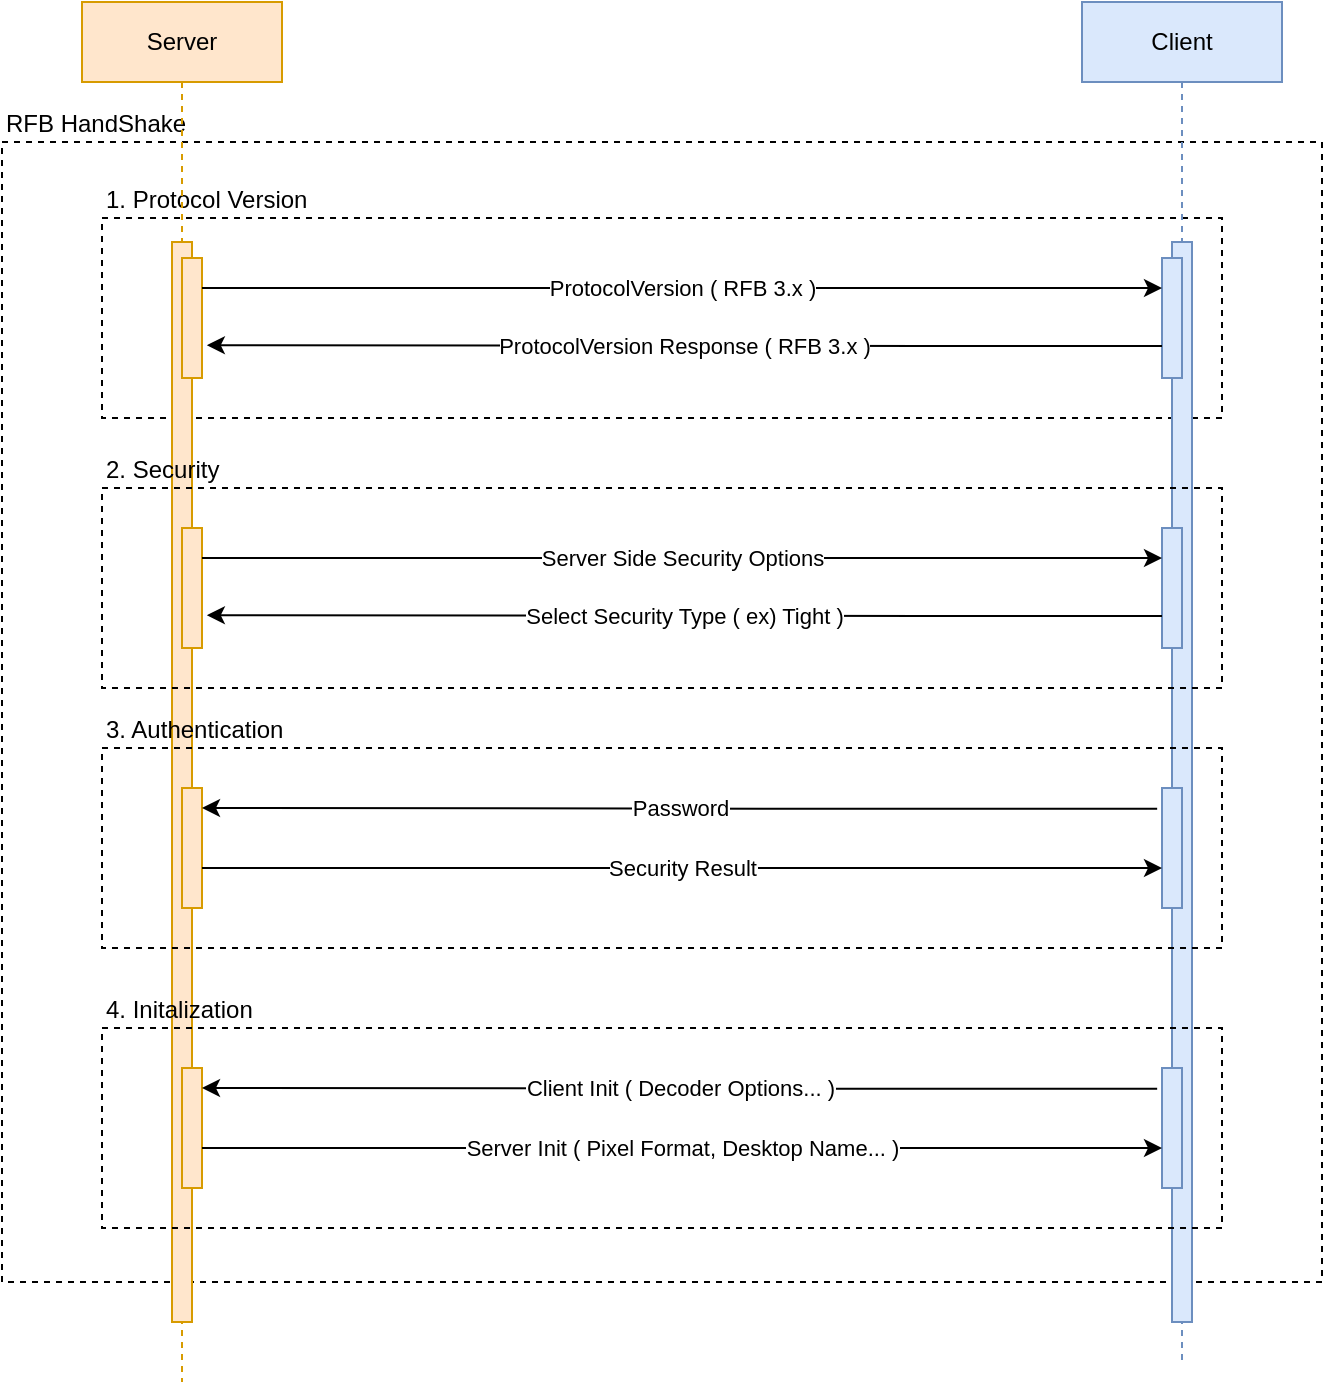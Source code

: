 <mxfile version="27.2.0" pages="5">
  <diagram id="OJiDylZDKc62zz5DHtTa" name="RFB_Protocol">
    <mxGraphModel dx="1188" dy="667" grid="1" gridSize="10" guides="1" tooltips="1" connect="1" arrows="1" fold="1" page="1" pageScale="1" pageWidth="827" pageHeight="1169" math="0" shadow="0">
      <root>
        <mxCell id="0" />
        <mxCell id="1" parent="0" />
        <mxCell id="KPSD_x9DPpmhUbZZ9yAU-24" value="RFB HandShake" style="rounded=0;whiteSpace=wrap;html=1;fillColor=none;dashed=1;labelPosition=center;verticalLabelPosition=top;align=left;verticalAlign=bottom;" vertex="1" parent="1">
          <mxGeometry x="70" y="110" width="660" height="570" as="geometry" />
        </mxCell>
        <mxCell id="KPSD_x9DPpmhUbZZ9yAU-1" value="1. Protocol Version" style="rounded=0;whiteSpace=wrap;html=1;fillColor=none;dashed=1;labelPosition=center;verticalLabelPosition=top;align=left;verticalAlign=bottom;" vertex="1" parent="1">
          <mxGeometry x="120" y="148" width="560" height="100" as="geometry" />
        </mxCell>
        <mxCell id="8FCmaWCUZ1RdT127gi2X-4" value="Server" style="shape=umlLifeline;perimeter=lifelinePerimeter;whiteSpace=wrap;html=1;container=1;collapsible=0;recursiveResize=0;outlineConnect=0;fillColor=#ffe6cc;strokeColor=#d79b00;" vertex="1" parent="1">
          <mxGeometry x="110" y="40" width="100" height="690" as="geometry" />
        </mxCell>
        <mxCell id="8FCmaWCUZ1RdT127gi2X-5" value="" style="html=1;points=[];perimeter=orthogonalPerimeter;fillColor=#ffe6cc;strokeColor=#d79b00;" vertex="1" parent="8FCmaWCUZ1RdT127gi2X-4">
          <mxGeometry x="45" y="120" width="10" height="540" as="geometry" />
        </mxCell>
        <mxCell id="8FCmaWCUZ1RdT127gi2X-6" value="" style="html=1;points=[];perimeter=orthogonalPerimeter;fillColor=#ffe6cc;strokeColor=#d79b00;" vertex="1" parent="8FCmaWCUZ1RdT127gi2X-4">
          <mxGeometry x="50" y="128" width="10" height="60" as="geometry" />
        </mxCell>
        <mxCell id="8FCmaWCUZ1RdT127gi2X-11" value="Client" style="shape=umlLifeline;perimeter=lifelinePerimeter;whiteSpace=wrap;html=1;container=1;collapsible=0;recursiveResize=0;outlineConnect=0;fillColor=#dae8fc;strokeColor=#6c8ebf;" vertex="1" parent="1">
          <mxGeometry x="610" y="40" width="100" height="680" as="geometry" />
        </mxCell>
        <mxCell id="sWM0tMhOnT5Zf9Z6tHfr-1" value="" style="html=1;points=[];perimeter=orthogonalPerimeter;fillColor=#dae8fc;strokeColor=#6c8ebf;" vertex="1" parent="8FCmaWCUZ1RdT127gi2X-11">
          <mxGeometry x="45" y="120" width="10" height="540" as="geometry" />
        </mxCell>
        <mxCell id="sWM0tMhOnT5Zf9Z6tHfr-2" value="" style="html=1;points=[];perimeter=orthogonalPerimeter;fillColor=#dae8fc;strokeColor=#6c8ebf;" vertex="1" parent="8FCmaWCUZ1RdT127gi2X-11">
          <mxGeometry x="40" y="128" width="10" height="60" as="geometry" />
        </mxCell>
        <mxCell id="sWM0tMhOnT5Zf9Z6tHfr-5" value="ProtocolVersion ( RFB 3.x )" style="edgeStyle=orthogonalEdgeStyle;rounded=0;orthogonalLoop=1;jettySize=auto;html=1;" edge="1" parent="1">
          <mxGeometry relative="1" as="geometry">
            <mxPoint x="170" y="183" as="sourcePoint" />
            <mxPoint x="650" y="183" as="targetPoint" />
          </mxGeometry>
        </mxCell>
        <mxCell id="sWM0tMhOnT5Zf9Z6tHfr-10" value="ProtocolVersion Response ( RFB 3.x )" style="edgeStyle=orthogonalEdgeStyle;rounded=0;orthogonalLoop=1;jettySize=auto;html=1;entryX=1.242;entryY=0.71;entryDx=0;entryDy=0;entryPerimeter=0;" edge="1" parent="1">
          <mxGeometry relative="1" as="geometry">
            <mxPoint x="650" y="212" as="sourcePoint" />
            <mxPoint x="172.42" y="211.6" as="targetPoint" />
            <Array as="points">
              <mxPoint x="530" y="212" />
              <mxPoint x="530" y="212" />
            </Array>
          </mxGeometry>
        </mxCell>
        <mxCell id="KPSD_x9DPpmhUbZZ9yAU-3" value="2. Security" style="rounded=0;whiteSpace=wrap;html=1;fillColor=none;dashed=1;labelPosition=center;verticalLabelPosition=top;align=left;verticalAlign=bottom;" vertex="1" parent="1">
          <mxGeometry x="120" y="283" width="560" height="100" as="geometry" />
        </mxCell>
        <mxCell id="KPSD_x9DPpmhUbZZ9yAU-4" value="" style="html=1;points=[];perimeter=orthogonalPerimeter;fillColor=#ffe6cc;strokeColor=#d79b00;" vertex="1" parent="1">
          <mxGeometry x="160" y="303" width="10" height="60" as="geometry" />
        </mxCell>
        <mxCell id="KPSD_x9DPpmhUbZZ9yAU-5" value="" style="html=1;points=[];perimeter=orthogonalPerimeter;fillColor=#dae8fc;strokeColor=#6c8ebf;" vertex="1" parent="1">
          <mxGeometry x="650" y="303" width="10" height="60" as="geometry" />
        </mxCell>
        <mxCell id="KPSD_x9DPpmhUbZZ9yAU-6" value="Server Side Security Options" style="edgeStyle=orthogonalEdgeStyle;rounded=0;orthogonalLoop=1;jettySize=auto;html=1;" edge="1" parent="1">
          <mxGeometry relative="1" as="geometry">
            <mxPoint x="170" y="318" as="sourcePoint" />
            <mxPoint x="650" y="318" as="targetPoint" />
          </mxGeometry>
        </mxCell>
        <mxCell id="KPSD_x9DPpmhUbZZ9yAU-7" value="Select Security Type ( ex) Tight )" style="edgeStyle=orthogonalEdgeStyle;rounded=0;orthogonalLoop=1;jettySize=auto;html=1;entryX=1.242;entryY=0.71;entryDx=0;entryDy=0;entryPerimeter=0;" edge="1" parent="1">
          <mxGeometry relative="1" as="geometry">
            <mxPoint x="650" y="347" as="sourcePoint" />
            <mxPoint x="172.42" y="346.6" as="targetPoint" />
            <Array as="points">
              <mxPoint x="530" y="347" />
              <mxPoint x="530" y="347" />
            </Array>
          </mxGeometry>
        </mxCell>
        <mxCell id="KPSD_x9DPpmhUbZZ9yAU-13" value="3. Authentication" style="rounded=0;whiteSpace=wrap;html=1;fillColor=none;dashed=1;labelPosition=center;verticalLabelPosition=top;align=left;verticalAlign=bottom;" vertex="1" parent="1">
          <mxGeometry x="120" y="413" width="560" height="100" as="geometry" />
        </mxCell>
        <mxCell id="KPSD_x9DPpmhUbZZ9yAU-14" value="" style="html=1;points=[];perimeter=orthogonalPerimeter;fillColor=#ffe6cc;strokeColor=#d79b00;" vertex="1" parent="1">
          <mxGeometry x="160" y="433" width="10" height="60" as="geometry" />
        </mxCell>
        <mxCell id="KPSD_x9DPpmhUbZZ9yAU-15" value="" style="html=1;points=[];perimeter=orthogonalPerimeter;fillColor=#dae8fc;strokeColor=#6c8ebf;" vertex="1" parent="1">
          <mxGeometry x="650" y="433" width="10" height="60" as="geometry" />
        </mxCell>
        <mxCell id="KPSD_x9DPpmhUbZZ9yAU-16" value="Security Result" style="edgeStyle=orthogonalEdgeStyle;rounded=0;orthogonalLoop=1;jettySize=auto;html=1;" edge="1" parent="1">
          <mxGeometry relative="1" as="geometry">
            <mxPoint x="170" y="473" as="sourcePoint" />
            <mxPoint x="650" y="473" as="targetPoint" />
          </mxGeometry>
        </mxCell>
        <mxCell id="KPSD_x9DPpmhUbZZ9yAU-17" value="Password" style="edgeStyle=orthogonalEdgeStyle;rounded=0;orthogonalLoop=1;jettySize=auto;html=1;entryX=1.242;entryY=0.71;entryDx=0;entryDy=0;entryPerimeter=0;" edge="1" parent="1">
          <mxGeometry relative="1" as="geometry">
            <mxPoint x="647.58" y="443.4" as="sourcePoint" />
            <mxPoint x="170.0" y="443" as="targetPoint" />
            <Array as="points">
              <mxPoint x="527.58" y="443.4" />
              <mxPoint x="527.58" y="443.4" />
            </Array>
          </mxGeometry>
        </mxCell>
        <mxCell id="KPSD_x9DPpmhUbZZ9yAU-18" value="4. Initalization" style="rounded=0;whiteSpace=wrap;html=1;fillColor=none;dashed=1;labelPosition=center;verticalLabelPosition=top;align=left;verticalAlign=bottom;" vertex="1" parent="1">
          <mxGeometry x="120" y="553" width="560" height="100" as="geometry" />
        </mxCell>
        <mxCell id="KPSD_x9DPpmhUbZZ9yAU-19" value="" style="html=1;points=[];perimeter=orthogonalPerimeter;fillColor=#ffe6cc;strokeColor=#d79b00;" vertex="1" parent="1">
          <mxGeometry x="160" y="573" width="10" height="60" as="geometry" />
        </mxCell>
        <mxCell id="KPSD_x9DPpmhUbZZ9yAU-20" value="" style="html=1;points=[];perimeter=orthogonalPerimeter;fillColor=#dae8fc;strokeColor=#6c8ebf;" vertex="1" parent="1">
          <mxGeometry x="650" y="573" width="10" height="60" as="geometry" />
        </mxCell>
        <mxCell id="KPSD_x9DPpmhUbZZ9yAU-21" value="Server Init ( Pixel Format, Desktop Name... )" style="edgeStyle=orthogonalEdgeStyle;rounded=0;orthogonalLoop=1;jettySize=auto;html=1;" edge="1" parent="1">
          <mxGeometry relative="1" as="geometry">
            <mxPoint x="170" y="613" as="sourcePoint" />
            <mxPoint x="650" y="613" as="targetPoint" />
          </mxGeometry>
        </mxCell>
        <mxCell id="KPSD_x9DPpmhUbZZ9yAU-22" value="Client Init ( Decoder Options... )" style="edgeStyle=orthogonalEdgeStyle;rounded=0;orthogonalLoop=1;jettySize=auto;html=1;entryX=1.242;entryY=0.71;entryDx=0;entryDy=0;entryPerimeter=0;" edge="1" parent="1">
          <mxGeometry relative="1" as="geometry">
            <mxPoint x="647.58" y="583.4" as="sourcePoint" />
            <mxPoint x="170.0" y="583" as="targetPoint" />
            <Array as="points">
              <mxPoint x="527.58" y="583.4" />
              <mxPoint x="527.58" y="583.4" />
            </Array>
          </mxGeometry>
        </mxCell>
      </root>
    </mxGraphModel>
  </diagram>
  <diagram id="futHeiRAGk7LEK9us22i" name="Optional_Protocol">
    <mxGraphModel dx="2253" dy="800" grid="1" gridSize="10" guides="1" tooltips="1" connect="1" arrows="1" fold="1" page="1" pageScale="1" pageWidth="827" pageHeight="1169" math="0" shadow="0">
      <root>
        <mxCell id="0" />
        <mxCell id="1" parent="0" />
        <mxCell id="oYPwVkxwW-klJInTMUcj-1" value="alt" style="shape=umlFrame;whiteSpace=wrap;html=1;fillColor=#f5f5f5;fontColor=#333333;strokeColor=#666666;" vertex="1" parent="1">
          <mxGeometry x="150" y="320" width="620" height="330" as="geometry" />
        </mxCell>
        <mxCell id="oYPwVkxwW-klJInTMUcj-2" value=":Customer" style="shape=umlLifeline;participant=umlActor;perimeter=lifelinePerimeter;html=1;container=1;collapsible=0;recursiveResize=0;verticalAlign=top;spacingTop=36;outlineConnect=0;size=40;fillColor=#f8cecc;strokeColor=#b85450;" vertex="1" parent="1">
          <mxGeometry x="80" y="160" width="20" height="530" as="geometry" />
        </mxCell>
        <mxCell id="oYPwVkxwW-klJInTMUcj-3" value="" style="html=1;points=[];perimeter=orthogonalPerimeter;fillColor=#f8cecc;strokeColor=#b85450;" vertex="1" parent="oYPwVkxwW-klJInTMUcj-2">
          <mxGeometry x="5" y="70" width="10" height="420" as="geometry" />
        </mxCell>
        <mxCell id="oYPwVkxwW-klJInTMUcj-4" value=":SearchForm" style="shape=umlLifeline;perimeter=lifelinePerimeter;whiteSpace=wrap;html=1;container=1;collapsible=0;recursiveResize=0;outlineConnect=0;fillColor=#ffe6cc;strokeColor=#d79b00;" vertex="1" parent="1">
          <mxGeometry x="220" y="170" width="100" height="520" as="geometry" />
        </mxCell>
        <mxCell id="oYPwVkxwW-klJInTMUcj-5" value="" style="html=1;points=[];perimeter=orthogonalPerimeter;fillColor=#ffe6cc;strokeColor=#d79b00;" vertex="1" parent="oYPwVkxwW-klJInTMUcj-4">
          <mxGeometry x="45" y="80" width="10" height="380" as="geometry" />
        </mxCell>
        <mxCell id="oYPwVkxwW-klJInTMUcj-6" value="" style="html=1;points=[];perimeter=orthogonalPerimeter;fillColor=#ffe6cc;strokeColor=#d79b00;" vertex="1" parent="oYPwVkxwW-klJInTMUcj-4">
          <mxGeometry x="50" y="110" width="10" height="40" as="geometry" />
        </mxCell>
        <mxCell id="oYPwVkxwW-klJInTMUcj-7" value="1.1: validSearch()" style="edgeStyle=orthogonalEdgeStyle;html=1;align=left;spacingLeft=2;endArrow=block;rounded=0;entryX=1;entryY=0;" edge="1" parent="oYPwVkxwW-klJInTMUcj-4" target="oYPwVkxwW-klJInTMUcj-6">
          <mxGeometry relative="1" as="geometry">
            <mxPoint x="55" y="100" as="sourcePoint" />
            <Array as="points">
              <mxPoint x="80" y="100" />
              <mxPoint x="80" y="110" />
            </Array>
          </mxGeometry>
        </mxCell>
        <mxCell id="oYPwVkxwW-klJInTMUcj-8" value="" style="html=1;points=[];perimeter=orthogonalPerimeter;fillColor=#ffe6cc;strokeColor=#d79b00;" vertex="1" parent="oYPwVkxwW-klJInTMUcj-4">
          <mxGeometry x="50" y="380" width="10" height="40" as="geometry" />
        </mxCell>
        <mxCell id="oYPwVkxwW-klJInTMUcj-9" value="1.3: displayError()" style="edgeStyle=orthogonalEdgeStyle;html=1;align=left;spacingLeft=2;endArrow=block;rounded=0;entryX=1;entryY=0;" edge="1" parent="oYPwVkxwW-klJInTMUcj-4" source="oYPwVkxwW-klJInTMUcj-5" target="oYPwVkxwW-klJInTMUcj-8">
          <mxGeometry relative="1" as="geometry">
            <mxPoint x="50" y="320" as="sourcePoint" />
            <Array as="points">
              <mxPoint x="80" y="370" />
              <mxPoint x="80" y="380" />
            </Array>
          </mxGeometry>
        </mxCell>
        <mxCell id="oYPwVkxwW-klJInTMUcj-10" value="1: itemSearch(itemName)" style="html=1;verticalAlign=bottom;endArrow=block;entryX=0;entryY=0;rounded=0;" edge="1" source="oYPwVkxwW-klJInTMUcj-3" target="oYPwVkxwW-klJInTMUcj-5" parent="1">
          <mxGeometry relative="1" as="geometry">
            <mxPoint x="195" y="250" as="sourcePoint" />
          </mxGeometry>
        </mxCell>
        <mxCell id="oYPwVkxwW-klJInTMUcj-11" value=":SearchResults" style="shape=umlLifeline;perimeter=lifelinePerimeter;whiteSpace=wrap;html=1;container=1;collapsible=0;recursiveResize=0;outlineConnect=0;fillColor=#dae8fc;strokeColor=#6c8ebf;" vertex="1" parent="1">
          <mxGeometry x="440" y="170" width="100" height="520" as="geometry" />
        </mxCell>
        <mxCell id="oYPwVkxwW-klJInTMUcj-12" value="" style="html=1;points=[];perimeter=orthogonalPerimeter;fillColor=#dae8fc;strokeColor=#6c8ebf;" vertex="1" parent="oYPwVkxwW-klJInTMUcj-11">
          <mxGeometry x="45" y="250" width="10" height="20" as="geometry" />
        </mxCell>
        <mxCell id="oYPwVkxwW-klJInTMUcj-13" value=":ItemDatabase" style="shape=umlLifeline;participant=umlEntity;perimeter=lifelinePerimeter;whiteSpace=wrap;html=1;container=1;collapsible=0;recursiveResize=0;verticalAlign=top;spacingTop=36;outlineConnect=0;fillColor=#e1d5e7;strokeColor=#9673a6;" vertex="1" parent="1">
          <mxGeometry x="610" y="170" width="40" height="520" as="geometry" />
        </mxCell>
        <mxCell id="oYPwVkxwW-klJInTMUcj-14" value="" style="html=1;points=[];perimeter=orthogonalPerimeter;fillColor=#e1d5e7;strokeColor=#9673a6;" vertex="1" parent="oYPwVkxwW-klJInTMUcj-13">
          <mxGeometry x="15" y="180" width="10" height="40" as="geometry" />
        </mxCell>
        <mxCell id="oYPwVkxwW-klJInTMUcj-15" value=":ResultList" style="shape=umlLifeline;perimeter=lifelinePerimeter;whiteSpace=wrap;html=1;container=1;collapsible=0;recursiveResize=0;outlineConnect=0;fillColor=#d5e8d4;strokeColor=#82b366;" vertex="1" parent="1">
          <mxGeometry x="690" y="240" width="100" height="220" as="geometry" />
        </mxCell>
        <mxCell id="oYPwVkxwW-klJInTMUcj-16" value="" style="shape=umlDestroy;whiteSpace=wrap;html=1;strokeWidth=3;" vertex="1" parent="oYPwVkxwW-klJInTMUcj-15">
          <mxGeometry x="35" y="200" width="30" height="30" as="geometry" />
        </mxCell>
        <mxCell id="oYPwVkxwW-klJInTMUcj-17" value="" style="html=1;points=[];perimeter=orthogonalPerimeter;fillColor=#d5e8d4;strokeColor=#82b366;" vertex="1" parent="oYPwVkxwW-klJInTMUcj-15">
          <mxGeometry x="45" y="115" width="10" height="65" as="geometry" />
        </mxCell>
        <mxCell id="oYPwVkxwW-klJInTMUcj-18" value="1.2: SearchItems(itemName)" style="html=1;verticalAlign=bottom;endArrow=block;entryX=0;entryY=0;rounded=0;" edge="1" source="oYPwVkxwW-klJInTMUcj-5" target="oYPwVkxwW-klJInTMUcj-14" parent="1">
          <mxGeometry relative="1" as="geometry">
            <mxPoint x="560" y="280" as="sourcePoint" />
          </mxGeometry>
        </mxCell>
        <mxCell id="oYPwVkxwW-klJInTMUcj-19" value="1.2.1: listResults()" style="html=1;verticalAlign=bottom;endArrow=block;entryX=0;entryY=0;rounded=0;" edge="1" source="oYPwVkxwW-klJInTMUcj-14" target="oYPwVkxwW-klJInTMUcj-17" parent="1">
          <mxGeometry relative="1" as="geometry">
            <mxPoint x="672" y="365" as="sourcePoint" />
          </mxGeometry>
        </mxCell>
        <mxCell id="oYPwVkxwW-klJInTMUcj-20" value="1.2.1.1: displayResults()" style="html=1;verticalAlign=bottom;endArrow=block;entryX=1;entryY=0;rounded=0;" edge="1" source="oYPwVkxwW-klJInTMUcj-17" target="oYPwVkxwW-klJInTMUcj-12" parent="1">
          <mxGeometry relative="1" as="geometry">
            <mxPoint x="560" y="400" as="sourcePoint" />
            <Array as="points">
              <mxPoint x="560" y="420" />
            </Array>
          </mxGeometry>
        </mxCell>
        <mxCell id="oYPwVkxwW-klJInTMUcj-21" value="" style="endArrow=none;dashed=1;html=1;rounded=0;entryX=1;entryY=0.576;entryDx=0;entryDy=0;entryPerimeter=0;exitX=0;exitY=0.573;exitDx=0;exitDy=0;exitPerimeter=0;" edge="1" source="oYPwVkxwW-klJInTMUcj-1" target="oYPwVkxwW-klJInTMUcj-1" parent="1">
          <mxGeometry width="50" height="50" relative="1" as="geometry">
            <mxPoint x="360" y="460" as="sourcePoint" />
            <mxPoint x="410" y="410" as="targetPoint" />
          </mxGeometry>
        </mxCell>
        <mxCell id="oYPwVkxwW-klJInTMUcj-22" value="[itemName=valid]" style="text;html=1;align=center;verticalAlign=middle;resizable=0;points=[];autosize=1;strokeColor=none;fillColor=none;" vertex="1" parent="1">
          <mxGeometry x="145" y="345" width="120" height="30" as="geometry" />
        </mxCell>
        <mxCell id="oYPwVkxwW-klJInTMUcj-23" value="[else]" style="text;html=1;align=center;verticalAlign=middle;resizable=0;points=[];autosize=1;strokeColor=none;fillColor=none;" vertex="1" parent="1">
          <mxGeometry x="145" y="505" width="50" height="30" as="geometry" />
        </mxCell>
        <mxCell id="oYPwVkxwW-klJInTMUcj-24" style="edgeStyle=none;rounded=0;orthogonalLoop=1;jettySize=auto;html=1;endArrow=open;endFill=0;dashed=1;" edge="1" source="oYPwVkxwW-klJInTMUcj-5" target="oYPwVkxwW-klJInTMUcj-3" parent="1">
          <mxGeometry relative="1" as="geometry">
            <Array as="points">
              <mxPoint x="180" y="620" />
            </Array>
          </mxGeometry>
        </mxCell>
        <mxCell id="oYPwVkxwW-klJInTMUcj-25" value="sd searchForItems" style="shape=umlFrame;whiteSpace=wrap;html=1;width=120;height=30;boundedLbl=1;verticalAlign=middle;align=left;spacingLeft=5;fillColor=#f5f5f5;fontColor=#333333;strokeColor=#666666;" vertex="1" parent="1">
          <mxGeometry x="-10" y="120" width="850" height="590" as="geometry" />
        </mxCell>
      </root>
    </mxGraphModel>
  </diagram>
  <diagram name="Screen" id="r6Kb4BBWpulR1Wia2MeO">
    <mxGraphModel dx="2610" dy="2169" grid="1" gridSize="10" guides="1" tooltips="1" connect="1" arrows="1" fold="1" page="1" pageScale="1" pageWidth="827" pageHeight="1169" math="0" shadow="0">
      <root>
        <mxCell id="0" />
        <mxCell id="1" parent="0" />
        <mxCell id="QIp_asUdpDxzrUBA6vSg-23" value="&lt;h3 style=&quot;&quot;&gt;Desktop Server&lt;/h3&gt;" style="rounded=0;whiteSpace=wrap;html=1;labelPosition=center;verticalLabelPosition=top;align=center;verticalAlign=bottom;" parent="1" vertex="1">
          <mxGeometry x="42.86" y="-1112.5" width="657.14" height="610" as="geometry" />
        </mxCell>
        <mxCell id="QIp_asUdpDxzrUBA6vSg-42" value="Pipe Server" style="rounded=0;whiteSpace=wrap;html=1;" parent="1" vertex="1">
          <mxGeometry x="62.86" y="-840" width="120" height="60" as="geometry" />
        </mxCell>
        <mxCell id="QIp_asUdpDxzrUBA6vSg-43" value="" style="group" parent="1" vertex="1" connectable="0">
          <mxGeometry x="402.86" y="-1085" width="210" height="550" as="geometry" />
        </mxCell>
        <mxCell id="QIp_asUdpDxzrUBA6vSg-26" value="Windows Screen Grabber" style="rounded=0;whiteSpace=wrap;html=1;labelPosition=center;verticalLabelPosition=top;align=center;verticalAlign=bottom;" parent="QIp_asUdpDxzrUBA6vSg-43" vertex="1">
          <mxGeometry width="210" height="550" as="geometry" />
        </mxCell>
        <mxCell id="QIp_asUdpDxzrUBA6vSg-27" style="edgeStyle=orthogonalEdgeStyle;rounded=0;orthogonalLoop=1;jettySize=auto;html=1;entryX=0.5;entryY=0;entryDx=0;entryDy=0;" parent="QIp_asUdpDxzrUBA6vSg-43" source="QIp_asUdpDxzrUBA6vSg-28" target="QIp_asUdpDxzrUBA6vSg-41" edge="1">
          <mxGeometry relative="1" as="geometry" />
        </mxCell>
        <mxCell id="QIp_asUdpDxzrUBA6vSg-28" value="&lt;div&gt;Windows&lt;/div&gt;DesktopFactory" style="rounded=0;whiteSpace=wrap;html=1;" parent="QIp_asUdpDxzrUBA6vSg-43" vertex="1">
          <mxGeometry x="40" y="19" width="120" height="60" as="geometry" />
        </mxCell>
        <mxCell id="QIp_asUdpDxzrUBA6vSg-29" style="edgeStyle=orthogonalEdgeStyle;rounded=0;orthogonalLoop=1;jettySize=auto;html=1;entryX=0.5;entryY=0;entryDx=0;entryDy=0;" parent="QIp_asUdpDxzrUBA6vSg-43" source="QIp_asUdpDxzrUBA6vSg-31" target="QIp_asUdpDxzrUBA6vSg-38" edge="1">
          <mxGeometry relative="1" as="geometry" />
        </mxCell>
        <mxCell id="QIp_asUdpDxzrUBA6vSg-30" value="Fallback" style="edgeLabel;html=1;align=center;verticalAlign=middle;resizable=0;points=[];" parent="QIp_asUdpDxzrUBA6vSg-29" vertex="1" connectable="0">
          <mxGeometry x="-0.582" y="1" relative="1" as="geometry">
            <mxPoint as="offset" />
          </mxGeometry>
        </mxCell>
        <mxCell id="QIp_asUdpDxzrUBA6vSg-31" value="Win8 Desktop Duplication" style="rounded=0;whiteSpace=wrap;html=1;fillColor=#f5f5f5;fontColor=#333333;strokeColor=#666666;" parent="QIp_asUdpDxzrUBA6vSg-43" vertex="1">
          <mxGeometry x="40" y="189" width="120" height="60" as="geometry" />
        </mxCell>
        <mxCell id="QIp_asUdpDxzrUBA6vSg-32" style="edgeStyle=orthogonalEdgeStyle;rounded=0;orthogonalLoop=1;jettySize=auto;html=1;entryX=0.5;entryY=0;entryDx=0;entryDy=0;" parent="QIp_asUdpDxzrUBA6vSg-43" source="QIp_asUdpDxzrUBA6vSg-34" target="QIp_asUdpDxzrUBA6vSg-35" edge="1">
          <mxGeometry relative="1" as="geometry" />
        </mxCell>
        <mxCell id="QIp_asUdpDxzrUBA6vSg-33" value="Fallback" style="edgeLabel;html=1;align=center;verticalAlign=middle;resizable=0;points=[];" parent="QIp_asUdpDxzrUBA6vSg-32" vertex="1" connectable="0">
          <mxGeometry x="-0.269" y="1" relative="1" as="geometry">
            <mxPoint as="offset" />
          </mxGeometry>
        </mxCell>
        <mxCell id="QIp_asUdpDxzrUBA6vSg-34" value="Mirage Screen Driver" style="rounded=0;whiteSpace=wrap;html=1;fillColor=#f5f5f5;fontColor=#333333;strokeColor=#666666;" parent="QIp_asUdpDxzrUBA6vSg-43" vertex="1">
          <mxGeometry x="40" y="372" width="120" height="60" as="geometry" />
        </mxCell>
        <mxCell id="QIp_asUdpDxzrUBA6vSg-35" value="Win32(GDI) Capture" style="rounded=0;whiteSpace=wrap;html=1;fillColor=#f5f5f5;fontColor=#333333;strokeColor=#666666;" parent="QIp_asUdpDxzrUBA6vSg-43" vertex="1">
          <mxGeometry x="40" y="470" width="120" height="60" as="geometry" />
        </mxCell>
        <mxCell id="QIp_asUdpDxzrUBA6vSg-36" style="edgeStyle=orthogonalEdgeStyle;rounded=0;orthogonalLoop=1;jettySize=auto;html=1;entryX=0.5;entryY=0;entryDx=0;entryDy=0;" parent="QIp_asUdpDxzrUBA6vSg-43" source="QIp_asUdpDxzrUBA6vSg-38" target="QIp_asUdpDxzrUBA6vSg-34" edge="1">
          <mxGeometry relative="1" as="geometry" />
        </mxCell>
        <mxCell id="QIp_asUdpDxzrUBA6vSg-37" value="Yes" style="edgeLabel;html=1;align=center;verticalAlign=middle;resizable=0;points=[];" parent="QIp_asUdpDxzrUBA6vSg-36" vertex="1" connectable="0">
          <mxGeometry x="-0.09" y="1" relative="1" as="geometry">
            <mxPoint as="offset" />
          </mxGeometry>
        </mxCell>
        <mxCell id="QIp_asUdpDxzrUBA6vSg-78" value="No" style="edgeStyle=orthogonalEdgeStyle;rounded=0;orthogonalLoop=1;jettySize=auto;html=1;entryX=1;entryY=0.5;entryDx=0;entryDy=0;" parent="QIp_asUdpDxzrUBA6vSg-43" source="QIp_asUdpDxzrUBA6vSg-38" target="QIp_asUdpDxzrUBA6vSg-35" edge="1">
          <mxGeometry relative="1" as="geometry">
            <Array as="points">
              <mxPoint x="200" y="312" />
              <mxPoint x="200" y="500" />
            </Array>
          </mxGeometry>
        </mxCell>
        <mxCell id="QIp_asUdpDxzrUBA6vSg-38" value="MirrorDriver" style="rhombus;whiteSpace=wrap;html=1;" parent="QIp_asUdpDxzrUBA6vSg-43" vertex="1">
          <mxGeometry x="58.75" y="282" width="82.5" height="60" as="geometry" />
        </mxCell>
        <mxCell id="QIp_asUdpDxzrUBA6vSg-39" style="edgeStyle=orthogonalEdgeStyle;rounded=0;orthogonalLoop=1;jettySize=auto;html=1;entryX=0.5;entryY=0;entryDx=0;entryDy=0;" parent="QIp_asUdpDxzrUBA6vSg-43" source="QIp_asUdpDxzrUBA6vSg-41" target="QIp_asUdpDxzrUBA6vSg-31" edge="1">
          <mxGeometry relative="1" as="geometry" />
        </mxCell>
        <mxCell id="QIp_asUdpDxzrUBA6vSg-77" value="Yes" style="edgeLabel;html=1;align=center;verticalAlign=middle;resizable=0;points=[];" parent="QIp_asUdpDxzrUBA6vSg-39" vertex="1" connectable="0">
          <mxGeometry x="-0.365" y="-1" relative="1" as="geometry">
            <mxPoint as="offset" />
          </mxGeometry>
        </mxCell>
        <mxCell id="QIp_asUdpDxzrUBA6vSg-40" value="No" style="edgeStyle=orthogonalEdgeStyle;rounded=0;orthogonalLoop=1;jettySize=auto;html=1;entryX=1;entryY=0.5;entryDx=0;entryDy=0;" parent="QIp_asUdpDxzrUBA6vSg-43" source="QIp_asUdpDxzrUBA6vSg-41" target="QIp_asUdpDxzrUBA6vSg-38" edge="1">
          <mxGeometry relative="1" as="geometry">
            <Array as="points">
              <mxPoint x="200" y="129" />
              <mxPoint x="200" y="312" />
            </Array>
          </mxGeometry>
        </mxCell>
        <mxCell id="QIp_asUdpDxzrUBA6vSg-41" value="D3D" style="rhombus;whiteSpace=wrap;html=1;" parent="QIp_asUdpDxzrUBA6vSg-43" vertex="1">
          <mxGeometry x="58.75" y="99" width="82.5" height="60" as="geometry" />
        </mxCell>
        <mxCell id="QIp_asUdpDxzrUBA6vSg-45" value="&lt;h3 style=&quot;&quot;&gt;SwRCS Service&lt;/h3&gt;" style="rounded=0;whiteSpace=wrap;html=1;labelPosition=center;verticalLabelPosition=top;align=center;verticalAlign=bottom;" parent="1" vertex="1">
          <mxGeometry x="-790" y="-1110" width="670" height="610" as="geometry" />
        </mxCell>
        <mxCell id="QIp_asUdpDxzrUBA6vSg-47" style="edgeStyle=orthogonalEdgeStyle;rounded=0;orthogonalLoop=1;jettySize=auto;html=1;entryX=0;entryY=0.5;entryDx=0;entryDy=0;startArrow=classic;startFill=1;dashed=1;" parent="1" source="QIp_asUdpDxzrUBA6vSg-46" target="QIp_asUdpDxzrUBA6vSg-42" edge="1">
          <mxGeometry relative="1" as="geometry" />
        </mxCell>
        <mxCell id="l4cAjevxtA63TaPh4Kpv-82" value="Windows Pipe" style="edgeLabel;html=1;align=center;verticalAlign=middle;resizable=0;points=[];" parent="QIp_asUdpDxzrUBA6vSg-47" vertex="1" connectable="0">
          <mxGeometry x="0.011" y="1" relative="1" as="geometry">
            <mxPoint as="offset" />
          </mxGeometry>
        </mxCell>
        <mxCell id="QIp_asUdpDxzrUBA6vSg-46" value="Pipe Client" style="rounded=0;whiteSpace=wrap;html=1;" parent="1" vertex="1">
          <mxGeometry x="-290" y="-837.5" width="120" height="60" as="geometry" />
        </mxCell>
        <mxCell id="QIp_asUdpDxzrUBA6vSg-48" value="RFB Client" style="rounded=0;whiteSpace=wrap;html=1;labelPosition=center;verticalLabelPosition=top;align=left;verticalAlign=bottom;" parent="1" vertex="1">
          <mxGeometry x="-750" y="-790" width="160" height="120" as="geometry" />
        </mxCell>
        <mxCell id="QIp_asUdpDxzrUBA6vSg-51" value="UpdateSender" style="rounded=0;whiteSpace=wrap;html=1;fillColor=#fff2cc;strokeColor=#d6b656;" parent="1" vertex="1">
          <mxGeometry x="-730" y="-762.5" width="120" height="60" as="geometry" />
        </mxCell>
        <mxCell id="QIp_asUdpDxzrUBA6vSg-72" value="" style="edgeStyle=orthogonalEdgeStyle;rounded=0;orthogonalLoop=1;jettySize=auto;html=1;entryX=0;entryY=0.5;entryDx=0;entryDy=0;startArrow=classic;startFill=1;dashed=1;" parent="1" source="QIp_asUdpDxzrUBA6vSg-42" target="QIp_asUdpDxzrUBA6vSg-71" edge="1">
          <mxGeometry relative="1" as="geometry">
            <mxPoint x="182.86" y="-809.5" as="sourcePoint" />
            <mxPoint x="402.86" y="-809.5" as="targetPoint" />
          </mxGeometry>
        </mxCell>
        <mxCell id="QIp_asUdpDxzrUBA6vSg-75" style="edgeStyle=orthogonalEdgeStyle;rounded=0;orthogonalLoop=1;jettySize=auto;html=1;entryX=0.5;entryY=1;entryDx=0;entryDy=0;dashed=1;startArrow=classic;startFill=1;" parent="1" source="QIp_asUdpDxzrUBA6vSg-71" target="QIp_asUdpDxzrUBA6vSg-26" edge="1">
          <mxGeometry relative="1" as="geometry">
            <Array as="points">
              <mxPoint x="282.86" y="-522.5" />
              <mxPoint x="507.86" y="-522.5" />
            </Array>
          </mxGeometry>
        </mxCell>
        <mxCell id="QIp_asUdpDxzrUBA6vSg-71" value="Dispatcher" style="rounded=0;whiteSpace=wrap;html=1;" parent="1" vertex="1">
          <mxGeometry x="222.86" y="-840" width="120" height="60" as="geometry" />
        </mxCell>
        <mxCell id="QIp_asUdpDxzrUBA6vSg-91" value="Socket Accepted" style="edgeStyle=orthogonalEdgeStyle;rounded=0;orthogonalLoop=1;jettySize=auto;html=1;entryX=0.5;entryY=0;entryDx=0;entryDy=0;" parent="1" source="QIp_asUdpDxzrUBA6vSg-82" target="QIp_asUdpDxzrUBA6vSg-83" edge="1">
          <mxGeometry relative="1" as="geometry" />
        </mxCell>
        <mxCell id="QIp_asUdpDxzrUBA6vSg-82" value="RFB Server(TCP/IP)" style="rounded=0;whiteSpace=wrap;html=1;" parent="1" vertex="1">
          <mxGeometry x="-560" y="-1082.5" width="120" height="57.5" as="geometry" />
        </mxCell>
        <mxCell id="QIp_asUdpDxzrUBA6vSg-87" style="edgeStyle=orthogonalEdgeStyle;rounded=0;orthogonalLoop=1;jettySize=auto;html=1;entryX=0.5;entryY=0;entryDx=0;entryDy=0;" parent="1" source="QIp_asUdpDxzrUBA6vSg-83" target="QIp_asUdpDxzrUBA6vSg-48" edge="1">
          <mxGeometry relative="1" as="geometry">
            <Array as="points">
              <mxPoint x="-500" y="-850" />
              <mxPoint x="-670" y="-850" />
            </Array>
          </mxGeometry>
        </mxCell>
        <mxCell id="QIp_asUdpDxzrUBA6vSg-88" style="edgeStyle=orthogonalEdgeStyle;rounded=0;orthogonalLoop=1;jettySize=auto;html=1;entryX=0.5;entryY=0;entryDx=0;entryDy=0;" parent="1" source="QIp_asUdpDxzrUBA6vSg-83" target="QIp_asUdpDxzrUBA6vSg-84" edge="1">
          <mxGeometry relative="1" as="geometry">
            <Array as="points">
              <mxPoint x="-500" y="-850" />
              <mxPoint x="-480" y="-850" />
            </Array>
          </mxGeometry>
        </mxCell>
        <mxCell id="QIp_asUdpDxzrUBA6vSg-83" value="RFB Manager" style="rounded=0;whiteSpace=wrap;html=1;" parent="1" vertex="1">
          <mxGeometry x="-560" y="-985" width="120" height="60" as="geometry" />
        </mxCell>
        <mxCell id="QIp_asUdpDxzrUBA6vSg-84" value="RFB Client" style="rounded=0;whiteSpace=wrap;html=1;labelPosition=center;verticalLabelPosition=top;align=left;verticalAlign=bottom;" parent="1" vertex="1">
          <mxGeometry x="-560" y="-790" width="160" height="120" as="geometry" />
        </mxCell>
        <mxCell id="QIp_asUdpDxzrUBA6vSg-85" value="UpdateSender" style="rounded=0;whiteSpace=wrap;html=1;fillColor=#fff2cc;strokeColor=#d6b656;" parent="1" vertex="1">
          <mxGeometry x="-540" y="-762.5" width="120" height="60" as="geometry" />
        </mxCell>
        <mxCell id="XQ-2oeP14VWHkz70t2Wv-2" style="edgeStyle=orthogonalEdgeStyle;rounded=0;orthogonalLoop=1;jettySize=auto;html=1;entryX=0.5;entryY=1;entryDx=0;entryDy=0;dashed=1;" parent="1" source="QIp_asUdpDxzrUBA6vSg-46" target="QIp_asUdpDxzrUBA6vSg-51" edge="1">
          <mxGeometry relative="1" as="geometry">
            <Array as="points">
              <mxPoint x="-230" y="-545" />
              <mxPoint x="-670" y="-545" />
            </Array>
          </mxGeometry>
        </mxCell>
        <mxCell id="3igPh88ZHLzASPxVfQm4-1" style="edgeStyle=orthogonalEdgeStyle;rounded=0;orthogonalLoop=1;jettySize=auto;html=1;entryX=0.5;entryY=1;entryDx=0;entryDy=0;dashed=1;startArrow=classic;startFill=1;" parent="1" source="QIp_asUdpDxzrUBA6vSg-46" target="QIp_asUdpDxzrUBA6vSg-85" edge="1">
          <mxGeometry relative="1" as="geometry">
            <Array as="points">
              <mxPoint x="-230" y="-545" />
              <mxPoint x="-480" y="-545" />
            </Array>
          </mxGeometry>
        </mxCell>
        <mxCell id="l4cAjevxtA63TaPh4Kpv-1" value="Update Sender ( Server )" style="rounded=0;whiteSpace=wrap;html=1;labelPosition=center;verticalLabelPosition=top;align=center;verticalAlign=bottom;fillColor=#fff2cc;strokeColor=#d6b656;" parent="1" vertex="1">
          <mxGeometry x="-585" y="-450" width="465" height="380" as="geometry" />
        </mxCell>
        <mxCell id="l4cAjevxtA63TaPh4Kpv-2" value="DirtyRect Detected" style="edgeStyle=orthogonalEdgeStyle;rounded=0;orthogonalLoop=1;jettySize=auto;html=1;entryX=0;entryY=0.5;entryDx=0;entryDy=0;" parent="1" source="l4cAjevxtA63TaPh4Kpv-3" target="l4cAjevxtA63TaPh4Kpv-5" edge="1">
          <mxGeometry relative="1" as="geometry" />
        </mxCell>
        <mxCell id="l4cAjevxtA63TaPh4Kpv-3" value="&lt;b&gt;Desktop Server&lt;/b&gt;" style="rounded=0;whiteSpace=wrap;html=1;" parent="1" vertex="1">
          <mxGeometry x="-785" y="-290" width="120" height="60" as="geometry" />
        </mxCell>
        <mxCell id="l4cAjevxtA63TaPh4Kpv-4" value="" style="group" parent="1" vertex="1" connectable="0">
          <mxGeometry x="-540" y="-365" width="160" height="210" as="geometry" />
        </mxCell>
        <mxCell id="l4cAjevxtA63TaPh4Kpv-5" value="Encoder Store" style="rounded=0;whiteSpace=wrap;html=1;labelPosition=center;verticalLabelPosition=top;align=center;verticalAlign=bottom;" parent="l4cAjevxtA63TaPh4Kpv-4" vertex="1">
          <mxGeometry width="160" height="210" as="geometry" />
        </mxCell>
        <mxCell id="l4cAjevxtA63TaPh4Kpv-6" value="Tight" style="rounded=0;whiteSpace=wrap;html=1;" parent="l4cAjevxtA63TaPh4Kpv-4" vertex="1">
          <mxGeometry x="48" y="30" width="64" height="20" as="geometry" />
        </mxCell>
        <mxCell id="l4cAjevxtA63TaPh4Kpv-7" value="ZRLE" style="rounded=0;whiteSpace=wrap;html=1;" parent="l4cAjevxtA63TaPh4Kpv-4" vertex="1">
          <mxGeometry x="48" y="60" width="64" height="20" as="geometry" />
        </mxCell>
        <mxCell id="l4cAjevxtA63TaPh4Kpv-8" value="Hextile" style="rounded=0;whiteSpace=wrap;html=1;" parent="l4cAjevxtA63TaPh4Kpv-4" vertex="1">
          <mxGeometry x="48" y="90" width="64" height="20" as="geometry" />
        </mxCell>
        <mxCell id="l4cAjevxtA63TaPh4Kpv-9" value="CopyRect" style="rounded=0;whiteSpace=wrap;html=1;" parent="l4cAjevxtA63TaPh4Kpv-4" vertex="1">
          <mxGeometry x="48" y="120" width="64" height="20" as="geometry" />
        </mxCell>
        <mxCell id="l4cAjevxtA63TaPh4Kpv-10" value="RAW" style="rounded=0;whiteSpace=wrap;html=1;" parent="l4cAjevxtA63TaPh4Kpv-4" vertex="1">
          <mxGeometry x="48" y="150" width="64" height="20" as="geometry" />
        </mxCell>
        <mxCell id="l4cAjevxtA63TaPh4Kpv-11" value="H.264" style="rounded=0;whiteSpace=wrap;html=1;labelBackgroundColor=none;labelBorderColor=none;fillColor=#ffe6cc;strokeColor=#d79b00;" parent="l4cAjevxtA63TaPh4Kpv-4" vertex="1">
          <mxGeometry x="48" y="180" width="64" height="20" as="geometry" />
        </mxCell>
        <mxCell id="l4cAjevxtA63TaPh4Kpv-12" value="&lt;div&gt;RFB Protocol ( TCP / IP )&lt;/div&gt;" style="edgeStyle=orthogonalEdgeStyle;rounded=0;orthogonalLoop=1;jettySize=auto;html=1;exitX=1;exitY=0.5;exitDx=0;exitDy=0;entryX=0;entryY=0.5;entryDx=0;entryDy=0;dashed=1;" parent="1" source="l4cAjevxtA63TaPh4Kpv-14" target="l4cAjevxtA63TaPh4Kpv-48" edge="1">
          <mxGeometry relative="1" as="geometry" />
        </mxCell>
        <mxCell id="l4cAjevxtA63TaPh4Kpv-14" value="Encoder" style="rounded=0;whiteSpace=wrap;html=1;fillColor=#d5e8d4;strokeColor=#82b366;" parent="1" vertex="1">
          <mxGeometry x="-255" y="-290" width="120" height="60" as="geometry" />
        </mxCell>
        <mxCell id="l4cAjevxtA63TaPh4Kpv-15" style="edgeStyle=orthogonalEdgeStyle;rounded=0;orthogonalLoop=1;jettySize=auto;html=1;entryX=0;entryY=0.5;entryDx=0;entryDy=0;" parent="1" source="l4cAjevxtA63TaPh4Kpv-5" target="l4cAjevxtA63TaPh4Kpv-14" edge="1">
          <mxGeometry relative="1" as="geometry" />
        </mxCell>
        <mxCell id="l4cAjevxtA63TaPh4Kpv-16" value="Prefer Encoder" style="edgeLabel;html=1;align=center;verticalAlign=middle;resizable=0;points=[];" parent="l4cAjevxtA63TaPh4Kpv-15" vertex="1" connectable="0">
          <mxGeometry x="0.022" y="1" relative="1" as="geometry">
            <mxPoint as="offset" />
          </mxGeometry>
        </mxCell>
        <mxCell id="l4cAjevxtA63TaPh4Kpv-17" style="edgeStyle=orthogonalEdgeStyle;rounded=0;orthogonalLoop=1;jettySize=auto;html=1;entryX=0.5;entryY=1;entryDx=0;entryDy=0;dashed=1;" parent="1" source="l4cAjevxtA63TaPh4Kpv-18" target="l4cAjevxtA63TaPh4Kpv-22" edge="1">
          <mxGeometry relative="1" as="geometry" />
        </mxCell>
        <mxCell id="l4cAjevxtA63TaPh4Kpv-18" value="Tight" style="swimlane;fontStyle=1;align=center;verticalAlign=top;childLayout=stackLayout;horizontal=1;startSize=26;horizontalStack=0;resizeParent=1;resizeParentMax=0;resizeLast=0;collapsible=1;marginBottom=0;whiteSpace=wrap;html=1;" parent="1" vertex="1">
          <mxGeometry x="-780" y="110" width="160" height="86" as="geometry" />
        </mxCell>
        <mxCell id="l4cAjevxtA63TaPh4Kpv-19" value="+ splitRect" style="text;strokeColor=none;fillColor=none;align=left;verticalAlign=top;spacingLeft=4;spacingRight=4;overflow=hidden;rotatable=0;points=[[0,0.5],[1,0.5]];portConstraint=eastwest;whiteSpace=wrap;html=1;" parent="l4cAjevxtA63TaPh4Kpv-18" vertex="1">
          <mxGeometry y="26" width="160" height="26" as="geometry" />
        </mxCell>
        <mxCell id="l4cAjevxtA63TaPh4Kpv-20" value="" style="line;strokeWidth=1;fillColor=none;align=left;verticalAlign=middle;spacingTop=-1;spacingLeft=3;spacingRight=3;rotatable=0;labelPosition=right;points=[];portConstraint=eastwest;strokeColor=inherit;" parent="l4cAjevxtA63TaPh4Kpv-18" vertex="1">
          <mxGeometry y="52" width="160" height="8" as="geometry" />
        </mxCell>
        <mxCell id="l4cAjevxtA63TaPh4Kpv-21" value="+ sendRect" style="text;strokeColor=none;fillColor=none;align=left;verticalAlign=top;spacingLeft=4;spacingRight=4;overflow=hidden;rotatable=0;points=[[0,0.5],[1,0.5]];portConstraint=eastwest;whiteSpace=wrap;html=1;" parent="l4cAjevxtA63TaPh4Kpv-18" vertex="1">
          <mxGeometry y="60" width="160" height="26" as="geometry" />
        </mxCell>
        <mxCell id="l4cAjevxtA63TaPh4Kpv-22" value="«interface»&lt;br&gt;&lt;b&gt;Encoder&lt;/b&gt;" style="html=1;whiteSpace=wrap;fillColor=#d5e8d4;strokeColor=#82b366;" parent="1" vertex="1">
          <mxGeometry x="-785" y="-10" width="171" height="70" as="geometry" />
        </mxCell>
        <mxCell id="l4cAjevxtA63TaPh4Kpv-23" style="edgeStyle=orthogonalEdgeStyle;rounded=0;orthogonalLoop=1;jettySize=auto;html=1;entryX=0.5;entryY=1;entryDx=0;entryDy=0;dashed=1;" parent="1" source="l4cAjevxtA63TaPh4Kpv-24" target="l4cAjevxtA63TaPh4Kpv-22" edge="1">
          <mxGeometry relative="1" as="geometry">
            <Array as="points">
              <mxPoint x="-524" y="80" />
              <mxPoint x="-699" y="80" />
            </Array>
          </mxGeometry>
        </mxCell>
        <mxCell id="l4cAjevxtA63TaPh4Kpv-24" value="ZRLE" style="swimlane;fontStyle=1;align=center;verticalAlign=top;childLayout=stackLayout;horizontal=1;startSize=26;horizontalStack=0;resizeParent=1;resizeParentMax=0;resizeLast=0;collapsible=1;marginBottom=0;whiteSpace=wrap;html=1;" parent="1" vertex="1">
          <mxGeometry x="-605" y="110" width="160" height="86" as="geometry" />
        </mxCell>
        <mxCell id="l4cAjevxtA63TaPh4Kpv-25" value="+ splitRect" style="text;strokeColor=none;fillColor=none;align=left;verticalAlign=top;spacingLeft=4;spacingRight=4;overflow=hidden;rotatable=0;points=[[0,0.5],[1,0.5]];portConstraint=eastwest;whiteSpace=wrap;html=1;" parent="l4cAjevxtA63TaPh4Kpv-24" vertex="1">
          <mxGeometry y="26" width="160" height="26" as="geometry" />
        </mxCell>
        <mxCell id="l4cAjevxtA63TaPh4Kpv-26" value="" style="line;strokeWidth=1;fillColor=none;align=left;verticalAlign=middle;spacingTop=-1;spacingLeft=3;spacingRight=3;rotatable=0;labelPosition=right;points=[];portConstraint=eastwest;strokeColor=inherit;" parent="l4cAjevxtA63TaPh4Kpv-24" vertex="1">
          <mxGeometry y="52" width="160" height="8" as="geometry" />
        </mxCell>
        <mxCell id="l4cAjevxtA63TaPh4Kpv-27" value="+ sendRect" style="text;strokeColor=none;fillColor=none;align=left;verticalAlign=top;spacingLeft=4;spacingRight=4;overflow=hidden;rotatable=0;points=[[0,0.5],[1,0.5]];portConstraint=eastwest;whiteSpace=wrap;html=1;" parent="l4cAjevxtA63TaPh4Kpv-24" vertex="1">
          <mxGeometry y="60" width="160" height="26" as="geometry" />
        </mxCell>
        <mxCell id="l4cAjevxtA63TaPh4Kpv-28" style="edgeStyle=orthogonalEdgeStyle;rounded=0;orthogonalLoop=1;jettySize=auto;html=1;entryX=0.5;entryY=1;entryDx=0;entryDy=0;dashed=1;" parent="1" source="l4cAjevxtA63TaPh4Kpv-29" target="l4cAjevxtA63TaPh4Kpv-22" edge="1">
          <mxGeometry relative="1" as="geometry">
            <Array as="points">
              <mxPoint x="-355" y="80" />
              <mxPoint x="-699" y="80" />
            </Array>
          </mxGeometry>
        </mxCell>
        <mxCell id="l4cAjevxtA63TaPh4Kpv-29" value="Hextile" style="swimlane;fontStyle=1;align=center;verticalAlign=top;childLayout=stackLayout;horizontal=1;startSize=26;horizontalStack=0;resizeParent=1;resizeParentMax=0;resizeLast=0;collapsible=1;marginBottom=0;whiteSpace=wrap;html=1;" parent="1" vertex="1">
          <mxGeometry x="-429" y="110" width="160" height="86" as="geometry" />
        </mxCell>
        <mxCell id="l4cAjevxtA63TaPh4Kpv-30" value="+ splitRect" style="text;strokeColor=none;fillColor=none;align=left;verticalAlign=top;spacingLeft=4;spacingRight=4;overflow=hidden;rotatable=0;points=[[0,0.5],[1,0.5]];portConstraint=eastwest;whiteSpace=wrap;html=1;" parent="l4cAjevxtA63TaPh4Kpv-29" vertex="1">
          <mxGeometry y="26" width="160" height="26" as="geometry" />
        </mxCell>
        <mxCell id="l4cAjevxtA63TaPh4Kpv-31" value="" style="line;strokeWidth=1;fillColor=none;align=left;verticalAlign=middle;spacingTop=-1;spacingLeft=3;spacingRight=3;rotatable=0;labelPosition=right;points=[];portConstraint=eastwest;strokeColor=inherit;" parent="l4cAjevxtA63TaPh4Kpv-29" vertex="1">
          <mxGeometry y="52" width="160" height="8" as="geometry" />
        </mxCell>
        <mxCell id="l4cAjevxtA63TaPh4Kpv-32" value="+ sendRect" style="text;strokeColor=none;fillColor=none;align=left;verticalAlign=top;spacingLeft=4;spacingRight=4;overflow=hidden;rotatable=0;points=[[0,0.5],[1,0.5]];portConstraint=eastwest;whiteSpace=wrap;html=1;" parent="l4cAjevxtA63TaPh4Kpv-29" vertex="1">
          <mxGeometry y="60" width="160" height="26" as="geometry" />
        </mxCell>
        <mxCell id="l4cAjevxtA63TaPh4Kpv-33" style="edgeStyle=orthogonalEdgeStyle;rounded=0;orthogonalLoop=1;jettySize=auto;html=1;entryX=0.5;entryY=1;entryDx=0;entryDy=0;dashed=1;" parent="1" source="l4cAjevxtA63TaPh4Kpv-34" target="l4cAjevxtA63TaPh4Kpv-22" edge="1">
          <mxGeometry relative="1" as="geometry">
            <Array as="points">
              <mxPoint x="-173" y="80" />
              <mxPoint x="-699" y="80" />
            </Array>
          </mxGeometry>
        </mxCell>
        <mxCell id="l4cAjevxtA63TaPh4Kpv-34" value="Hextile" style="swimlane;fontStyle=1;align=center;verticalAlign=top;childLayout=stackLayout;horizontal=1;startSize=26;horizontalStack=0;resizeParent=1;resizeParentMax=0;resizeLast=0;collapsible=1;marginBottom=0;whiteSpace=wrap;html=1;" parent="1" vertex="1">
          <mxGeometry x="-254" y="110" width="160" height="86" as="geometry" />
        </mxCell>
        <mxCell id="l4cAjevxtA63TaPh4Kpv-35" value="+ splitRect" style="text;strokeColor=none;fillColor=none;align=left;verticalAlign=top;spacingLeft=4;spacingRight=4;overflow=hidden;rotatable=0;points=[[0,0.5],[1,0.5]];portConstraint=eastwest;whiteSpace=wrap;html=1;" parent="l4cAjevxtA63TaPh4Kpv-34" vertex="1">
          <mxGeometry y="26" width="160" height="26" as="geometry" />
        </mxCell>
        <mxCell id="l4cAjevxtA63TaPh4Kpv-36" value="" style="line;strokeWidth=1;fillColor=none;align=left;verticalAlign=middle;spacingTop=-1;spacingLeft=3;spacingRight=3;rotatable=0;labelPosition=right;points=[];portConstraint=eastwest;strokeColor=inherit;" parent="l4cAjevxtA63TaPh4Kpv-34" vertex="1">
          <mxGeometry y="52" width="160" height="8" as="geometry" />
        </mxCell>
        <mxCell id="l4cAjevxtA63TaPh4Kpv-37" value="+ sendRect" style="text;strokeColor=none;fillColor=none;align=left;verticalAlign=top;spacingLeft=4;spacingRight=4;overflow=hidden;rotatable=0;points=[[0,0.5],[1,0.5]];portConstraint=eastwest;whiteSpace=wrap;html=1;" parent="l4cAjevxtA63TaPh4Kpv-34" vertex="1">
          <mxGeometry y="60" width="160" height="26" as="geometry" />
        </mxCell>
        <mxCell id="l4cAjevxtA63TaPh4Kpv-38" style="edgeStyle=orthogonalEdgeStyle;rounded=0;orthogonalLoop=1;jettySize=auto;html=1;entryX=0.5;entryY=1;entryDx=0;entryDy=0;dashed=1;" parent="1" source="l4cAjevxtA63TaPh4Kpv-39" target="l4cAjevxtA63TaPh4Kpv-22" edge="1">
          <mxGeometry relative="1" as="geometry">
            <Array as="points">
              <mxPoint x="-65" y="273" />
              <mxPoint x="-65" y="80" />
              <mxPoint x="-699" y="80" />
            </Array>
          </mxGeometry>
        </mxCell>
        <mxCell id="l4cAjevxtA63TaPh4Kpv-39" value="CopyRect" style="swimlane;fontStyle=1;align=center;verticalAlign=top;childLayout=stackLayout;horizontal=1;startSize=26;horizontalStack=0;resizeParent=1;resizeParentMax=0;resizeLast=0;collapsible=1;marginBottom=0;whiteSpace=wrap;html=1;" parent="1" vertex="1">
          <mxGeometry x="-429" y="230" width="160" height="86" as="geometry" />
        </mxCell>
        <mxCell id="l4cAjevxtA63TaPh4Kpv-40" value="+ splitRect" style="text;strokeColor=none;fillColor=none;align=left;verticalAlign=top;spacingLeft=4;spacingRight=4;overflow=hidden;rotatable=0;points=[[0,0.5],[1,0.5]];portConstraint=eastwest;whiteSpace=wrap;html=1;" parent="l4cAjevxtA63TaPh4Kpv-39" vertex="1">
          <mxGeometry y="26" width="160" height="26" as="geometry" />
        </mxCell>
        <mxCell id="l4cAjevxtA63TaPh4Kpv-41" value="" style="line;strokeWidth=1;fillColor=none;align=left;verticalAlign=middle;spacingTop=-1;spacingLeft=3;spacingRight=3;rotatable=0;labelPosition=right;points=[];portConstraint=eastwest;strokeColor=inherit;" parent="l4cAjevxtA63TaPh4Kpv-39" vertex="1">
          <mxGeometry y="52" width="160" height="8" as="geometry" />
        </mxCell>
        <mxCell id="l4cAjevxtA63TaPh4Kpv-42" value="+ sendRect" style="text;strokeColor=none;fillColor=none;align=left;verticalAlign=top;spacingLeft=4;spacingRight=4;overflow=hidden;rotatable=0;points=[[0,0.5],[1,0.5]];portConstraint=eastwest;whiteSpace=wrap;html=1;" parent="l4cAjevxtA63TaPh4Kpv-39" vertex="1">
          <mxGeometry y="60" width="160" height="26" as="geometry" />
        </mxCell>
        <mxCell id="l4cAjevxtA63TaPh4Kpv-43" style="edgeStyle=orthogonalEdgeStyle;rounded=0;orthogonalLoop=1;jettySize=auto;html=1;entryX=0.5;entryY=1;entryDx=0;entryDy=0;dashed=1;" parent="1" source="l4cAjevxtA63TaPh4Kpv-44" target="l4cAjevxtA63TaPh4Kpv-22" edge="1">
          <mxGeometry relative="1" as="geometry">
            <Array as="points">
              <mxPoint x="-35" y="273" />
              <mxPoint x="-35" y="80" />
              <mxPoint x="-699" y="80" />
            </Array>
          </mxGeometry>
        </mxCell>
        <mxCell id="l4cAjevxtA63TaPh4Kpv-44" value="H.264" style="swimlane;fontStyle=1;align=center;verticalAlign=top;childLayout=stackLayout;horizontal=1;startSize=26;horizontalStack=0;resizeParent=1;resizeParentMax=0;resizeLast=0;collapsible=1;marginBottom=0;whiteSpace=wrap;html=1;fillColor=#ffe6cc;strokeColor=#d79b00;" parent="1" vertex="1">
          <mxGeometry x="-254" y="230" width="160" height="86" as="geometry" />
        </mxCell>
        <mxCell id="l4cAjevxtA63TaPh4Kpv-45" value="+ splitRect" style="text;strokeColor=#d79b00;fillColor=#ffe6cc;align=left;verticalAlign=top;spacingLeft=4;spacingRight=4;overflow=hidden;rotatable=0;points=[[0,0.5],[1,0.5]];portConstraint=eastwest;whiteSpace=wrap;html=1;" parent="l4cAjevxtA63TaPh4Kpv-44" vertex="1">
          <mxGeometry y="26" width="160" height="26" as="geometry" />
        </mxCell>
        <mxCell id="l4cAjevxtA63TaPh4Kpv-46" value="" style="line;strokeWidth=1;fillColor=#ffe6cc;align=left;verticalAlign=middle;spacingTop=-1;spacingLeft=3;spacingRight=3;rotatable=0;labelPosition=right;points=[];portConstraint=eastwest;strokeColor=#d79b00;" parent="l4cAjevxtA63TaPh4Kpv-44" vertex="1">
          <mxGeometry y="52" width="160" height="8" as="geometry" />
        </mxCell>
        <mxCell id="l4cAjevxtA63TaPh4Kpv-47" value="+ sendRect" style="text;strokeColor=#d79b00;fillColor=#ffe6cc;align=left;verticalAlign=top;spacingLeft=4;spacingRight=4;overflow=hidden;rotatable=0;points=[[0,0.5],[1,0.5]];portConstraint=eastwest;whiteSpace=wrap;html=1;" parent="l4cAjevxtA63TaPh4Kpv-44" vertex="1">
          <mxGeometry y="60" width="160" height="26" as="geometry" />
        </mxCell>
        <mxCell id="l4cAjevxtA63TaPh4Kpv-48" value="RemoteViewerCore ( Client )" style="rounded=0;whiteSpace=wrap;html=1;labelPosition=center;verticalLabelPosition=top;align=center;verticalAlign=bottom;" parent="1" vertex="1">
          <mxGeometry x="45" y="-450" width="660" height="380" as="geometry" />
        </mxCell>
        <mxCell id="l4cAjevxtA63TaPh4Kpv-49" value="" style="group" parent="1" vertex="1" connectable="0">
          <mxGeometry x="255" y="-365" width="160" height="210" as="geometry" />
        </mxCell>
        <mxCell id="l4cAjevxtA63TaPh4Kpv-50" value="Decoder Store" style="rounded=0;whiteSpace=wrap;html=1;labelPosition=center;verticalLabelPosition=top;align=center;verticalAlign=bottom;" parent="l4cAjevxtA63TaPh4Kpv-49" vertex="1">
          <mxGeometry width="160" height="210" as="geometry" />
        </mxCell>
        <mxCell id="l4cAjevxtA63TaPh4Kpv-51" value="Tight" style="rounded=0;whiteSpace=wrap;html=1;" parent="l4cAjevxtA63TaPh4Kpv-49" vertex="1">
          <mxGeometry x="48" y="30" width="64" height="20" as="geometry" />
        </mxCell>
        <mxCell id="l4cAjevxtA63TaPh4Kpv-52" value="ZRLE" style="rounded=0;whiteSpace=wrap;html=1;" parent="l4cAjevxtA63TaPh4Kpv-49" vertex="1">
          <mxGeometry x="48" y="60" width="64" height="20" as="geometry" />
        </mxCell>
        <mxCell id="l4cAjevxtA63TaPh4Kpv-53" value="Hextile" style="rounded=0;whiteSpace=wrap;html=1;" parent="l4cAjevxtA63TaPh4Kpv-49" vertex="1">
          <mxGeometry x="48" y="90" width="64" height="20" as="geometry" />
        </mxCell>
        <mxCell id="l4cAjevxtA63TaPh4Kpv-54" value="CopyRect" style="rounded=0;whiteSpace=wrap;html=1;" parent="l4cAjevxtA63TaPh4Kpv-49" vertex="1">
          <mxGeometry x="48" y="120" width="64" height="20" as="geometry" />
        </mxCell>
        <mxCell id="l4cAjevxtA63TaPh4Kpv-55" value="RAW" style="rounded=0;whiteSpace=wrap;html=1;" parent="l4cAjevxtA63TaPh4Kpv-49" vertex="1">
          <mxGeometry x="48" y="150" width="64" height="20" as="geometry" />
        </mxCell>
        <mxCell id="l4cAjevxtA63TaPh4Kpv-56" value="H.264" style="rounded=0;whiteSpace=wrap;html=1;labelBackgroundColor=none;labelBorderColor=none;fillColor=#ffe6cc;strokeColor=#d79b00;" parent="l4cAjevxtA63TaPh4Kpv-49" vertex="1">
          <mxGeometry x="48" y="180" width="64" height="20" as="geometry" />
        </mxCell>
        <mxCell id="l4cAjevxtA63TaPh4Kpv-57" style="edgeStyle=orthogonalEdgeStyle;rounded=0;orthogonalLoop=1;jettySize=auto;html=1;entryX=0;entryY=0.5;entryDx=0;entryDy=0;dashed=1;" parent="1" source="l4cAjevxtA63TaPh4Kpv-58" target="l4cAjevxtA63TaPh4Kpv-50" edge="1">
          <mxGeometry relative="1" as="geometry" />
        </mxCell>
        <mxCell id="l4cAjevxtA63TaPh4Kpv-58" value="RFB Dispatcher" style="rounded=0;whiteSpace=wrap;html=1;" parent="1" vertex="1">
          <mxGeometry x="55" y="-290" width="120" height="60" as="geometry" />
        </mxCell>
        <mxCell id="l4cAjevxtA63TaPh4Kpv-59" value="Decoder" style="rounded=0;whiteSpace=wrap;html=1;fillColor=#dae8fc;strokeColor=#6c8ebf;" parent="1" vertex="1">
          <mxGeometry x="565" y="-290" width="120" height="60" as="geometry" />
        </mxCell>
        <mxCell id="l4cAjevxtA63TaPh4Kpv-60" style="edgeStyle=orthogonalEdgeStyle;rounded=0;orthogonalLoop=1;jettySize=auto;html=1;entryX=0;entryY=0.5;entryDx=0;entryDy=0;" parent="1" source="l4cAjevxtA63TaPh4Kpv-50" target="l4cAjevxtA63TaPh4Kpv-59" edge="1">
          <mxGeometry relative="1" as="geometry" />
        </mxCell>
        <mxCell id="l4cAjevxtA63TaPh4Kpv-61" value="Prefer Decoder" style="edgeLabel;html=1;align=center;verticalAlign=middle;resizable=0;points=[];" parent="l4cAjevxtA63TaPh4Kpv-60" vertex="1" connectable="0">
          <mxGeometry x="0.033" y="1" relative="1" as="geometry">
            <mxPoint as="offset" />
          </mxGeometry>
        </mxCell>
        <mxCell id="l4cAjevxtA63TaPh4Kpv-62" style="edgeStyle=orthogonalEdgeStyle;rounded=0;orthogonalLoop=1;jettySize=auto;html=1;entryX=0.5;entryY=1;entryDx=0;entryDy=0;dashed=1;" parent="1" source="l4cAjevxtA63TaPh4Kpv-63" target="l4cAjevxtA63TaPh4Kpv-65" edge="1">
          <mxGeometry relative="1" as="geometry" />
        </mxCell>
        <mxCell id="l4cAjevxtA63TaPh4Kpv-63" value="Tight" style="swimlane;fontStyle=1;align=center;verticalAlign=top;childLayout=stackLayout;horizontal=1;startSize=26;horizontalStack=0;resizeParent=1;resizeParentMax=0;resizeLast=0;collapsible=1;marginBottom=0;whiteSpace=wrap;html=1;" parent="1" vertex="1">
          <mxGeometry x="60" y="110" width="160" height="52" as="geometry" />
        </mxCell>
        <mxCell id="l4cAjevxtA63TaPh4Kpv-64" value="+ decode" style="text;strokeColor=none;fillColor=none;align=left;verticalAlign=top;spacingLeft=4;spacingRight=4;overflow=hidden;rotatable=0;points=[[0,0.5],[1,0.5]];portConstraint=eastwest;whiteSpace=wrap;html=1;" parent="l4cAjevxtA63TaPh4Kpv-63" vertex="1">
          <mxGeometry y="26" width="160" height="26" as="geometry" />
        </mxCell>
        <mxCell id="l4cAjevxtA63TaPh4Kpv-65" value="«interface»&lt;br&gt;&lt;b&gt;Decoder&lt;/b&gt;" style="html=1;whiteSpace=wrap;fillColor=#dae8fc;strokeColor=#6c8ebf;" parent="1" vertex="1">
          <mxGeometry x="55" y="-10" width="171" height="70" as="geometry" />
        </mxCell>
        <mxCell id="l4cAjevxtA63TaPh4Kpv-66" style="edgeStyle=orthogonalEdgeStyle;rounded=0;orthogonalLoop=1;jettySize=auto;html=1;entryX=0.5;entryY=1;entryDx=0;entryDy=0;dashed=1;" parent="1" source="l4cAjevxtA63TaPh4Kpv-67" target="l4cAjevxtA63TaPh4Kpv-65" edge="1">
          <mxGeometry relative="1" as="geometry">
            <Array as="points">
              <mxPoint x="316" y="80" />
              <mxPoint x="141" y="80" />
            </Array>
          </mxGeometry>
        </mxCell>
        <mxCell id="l4cAjevxtA63TaPh4Kpv-67" value="ZRLE" style="swimlane;fontStyle=1;align=center;verticalAlign=top;childLayout=stackLayout;horizontal=1;startSize=26;horizontalStack=0;resizeParent=1;resizeParentMax=0;resizeLast=0;collapsible=1;marginBottom=0;whiteSpace=wrap;html=1;" parent="1" vertex="1">
          <mxGeometry x="235" y="110" width="160" height="52" as="geometry" />
        </mxCell>
        <mxCell id="l4cAjevxtA63TaPh4Kpv-68" value="+ decode" style="text;strokeColor=none;fillColor=none;align=left;verticalAlign=top;spacingLeft=4;spacingRight=4;overflow=hidden;rotatable=0;points=[[0,0.5],[1,0.5]];portConstraint=eastwest;whiteSpace=wrap;html=1;" parent="l4cAjevxtA63TaPh4Kpv-67" vertex="1">
          <mxGeometry y="26" width="160" height="26" as="geometry" />
        </mxCell>
        <mxCell id="l4cAjevxtA63TaPh4Kpv-69" style="edgeStyle=orthogonalEdgeStyle;rounded=0;orthogonalLoop=1;jettySize=auto;html=1;entryX=0.5;entryY=1;entryDx=0;entryDy=0;dashed=1;" parent="1" source="l4cAjevxtA63TaPh4Kpv-70" target="l4cAjevxtA63TaPh4Kpv-65" edge="1">
          <mxGeometry relative="1" as="geometry">
            <Array as="points">
              <mxPoint x="485" y="80" />
              <mxPoint x="141" y="80" />
            </Array>
          </mxGeometry>
        </mxCell>
        <mxCell id="l4cAjevxtA63TaPh4Kpv-70" value="Hextile" style="swimlane;fontStyle=1;align=center;verticalAlign=top;childLayout=stackLayout;horizontal=1;startSize=26;horizontalStack=0;resizeParent=1;resizeParentMax=0;resizeLast=0;collapsible=1;marginBottom=0;whiteSpace=wrap;html=1;" parent="1" vertex="1">
          <mxGeometry x="411" y="110" width="160" height="52" as="geometry" />
        </mxCell>
        <mxCell id="l4cAjevxtA63TaPh4Kpv-71" value="+ decode" style="text;strokeColor=none;fillColor=none;align=left;verticalAlign=top;spacingLeft=4;spacingRight=4;overflow=hidden;rotatable=0;points=[[0,0.5],[1,0.5]];portConstraint=eastwest;whiteSpace=wrap;html=1;" parent="l4cAjevxtA63TaPh4Kpv-70" vertex="1">
          <mxGeometry y="26" width="160" height="26" as="geometry" />
        </mxCell>
        <mxCell id="l4cAjevxtA63TaPh4Kpv-72" style="edgeStyle=orthogonalEdgeStyle;rounded=0;orthogonalLoop=1;jettySize=auto;html=1;entryX=0.5;entryY=1;entryDx=0;entryDy=0;dashed=1;" parent="1" source="l4cAjevxtA63TaPh4Kpv-73" target="l4cAjevxtA63TaPh4Kpv-65" edge="1">
          <mxGeometry relative="1" as="geometry">
            <Array as="points">
              <mxPoint x="667" y="80" />
              <mxPoint x="141" y="80" />
            </Array>
          </mxGeometry>
        </mxCell>
        <mxCell id="l4cAjevxtA63TaPh4Kpv-73" value="Hextile" style="swimlane;fontStyle=1;align=center;verticalAlign=top;childLayout=stackLayout;horizontal=1;startSize=26;horizontalStack=0;resizeParent=1;resizeParentMax=0;resizeLast=0;collapsible=1;marginBottom=0;whiteSpace=wrap;html=1;" parent="1" vertex="1">
          <mxGeometry x="586" y="110" width="160" height="52" as="geometry" />
        </mxCell>
        <mxCell id="l4cAjevxtA63TaPh4Kpv-74" value="+ decode" style="text;strokeColor=none;fillColor=none;align=left;verticalAlign=top;spacingLeft=4;spacingRight=4;overflow=hidden;rotatable=0;points=[[0,0.5],[1,0.5]];portConstraint=eastwest;whiteSpace=wrap;html=1;" parent="l4cAjevxtA63TaPh4Kpv-73" vertex="1">
          <mxGeometry y="26" width="160" height="26" as="geometry" />
        </mxCell>
        <mxCell id="l4cAjevxtA63TaPh4Kpv-75" style="edgeStyle=orthogonalEdgeStyle;rounded=0;orthogonalLoop=1;jettySize=auto;html=1;entryX=0.5;entryY=1;entryDx=0;entryDy=0;dashed=1;" parent="1" source="l4cAjevxtA63TaPh4Kpv-76" target="l4cAjevxtA63TaPh4Kpv-65" edge="1">
          <mxGeometry relative="1" as="geometry">
            <Array as="points">
              <mxPoint x="775" y="273" />
              <mxPoint x="775" y="80" />
              <mxPoint x="141" y="80" />
            </Array>
          </mxGeometry>
        </mxCell>
        <mxCell id="l4cAjevxtA63TaPh4Kpv-76" value="CopyRect" style="swimlane;fontStyle=1;align=center;verticalAlign=top;childLayout=stackLayout;horizontal=1;startSize=26;horizontalStack=0;resizeParent=1;resizeParentMax=0;resizeLast=0;collapsible=1;marginBottom=0;whiteSpace=wrap;html=1;" parent="1" vertex="1">
          <mxGeometry x="411" y="230" width="160" height="52" as="geometry" />
        </mxCell>
        <mxCell id="l4cAjevxtA63TaPh4Kpv-77" value="+ decode" style="text;strokeColor=none;fillColor=none;align=left;verticalAlign=top;spacingLeft=4;spacingRight=4;overflow=hidden;rotatable=0;points=[[0,0.5],[1,0.5]];portConstraint=eastwest;whiteSpace=wrap;html=1;" parent="l4cAjevxtA63TaPh4Kpv-76" vertex="1">
          <mxGeometry y="26" width="160" height="26" as="geometry" />
        </mxCell>
        <mxCell id="l4cAjevxtA63TaPh4Kpv-78" style="edgeStyle=orthogonalEdgeStyle;rounded=0;orthogonalLoop=1;jettySize=auto;html=1;entryX=0.5;entryY=1;entryDx=0;entryDy=0;dashed=1;" parent="1" source="l4cAjevxtA63TaPh4Kpv-79" target="l4cAjevxtA63TaPh4Kpv-65" edge="1">
          <mxGeometry relative="1" as="geometry">
            <Array as="points">
              <mxPoint x="805" y="273" />
              <mxPoint x="805" y="80" />
              <mxPoint x="141" y="80" />
            </Array>
          </mxGeometry>
        </mxCell>
        <mxCell id="l4cAjevxtA63TaPh4Kpv-79" value="H.264" style="swimlane;fontStyle=1;align=center;verticalAlign=top;childLayout=stackLayout;horizontal=1;startSize=26;horizontalStack=0;resizeParent=1;resizeParentMax=0;resizeLast=0;collapsible=1;marginBottom=0;whiteSpace=wrap;html=1;fillColor=#ffe6cc;strokeColor=#d79b00;" parent="1" vertex="1">
          <mxGeometry x="586" y="230" width="160" height="52" as="geometry" />
        </mxCell>
        <mxCell id="l4cAjevxtA63TaPh4Kpv-80" value="+ decode" style="text;strokeColor=#d79b00;fillColor=#ffe6cc;align=left;verticalAlign=top;spacingLeft=4;spacingRight=4;overflow=hidden;rotatable=0;points=[[0,0.5],[1,0.5]];portConstraint=eastwest;whiteSpace=wrap;html=1;" parent="l4cAjevxtA63TaPh4Kpv-79" vertex="1">
          <mxGeometry y="26" width="160" height="26" as="geometry" />
        </mxCell>
      </root>
    </mxGraphModel>
  </diagram>
  <diagram id="2koKSC2r8LjdX4cQJeCK" name="Tight vs H.264">
    <mxGraphModel dx="1751" dy="1000" grid="1" gridSize="10" guides="1" tooltips="1" connect="1" arrows="1" fold="1" page="1" pageScale="1" pageWidth="827" pageHeight="1169" math="0" shadow="0">
      <root>
        <mxCell id="0" />
        <mxCell id="1" parent="0" />
        <mxCell id="llXMtwTAjWM8G-PWb1IN-30" value="" style="whiteSpace=wrap;html=1;rounded=0;fillColor=none;dashed=1;" vertex="1" parent="1">
          <mxGeometry x="440" y="20" width="480" height="200" as="geometry" />
        </mxCell>
        <mxCell id="llXMtwTAjWM8G-PWb1IN-2" value="" style="edgeStyle=orthogonalEdgeStyle;rounded=0;orthogonalLoop=1;jettySize=auto;html=1;" edge="1" parent="1" source="wDUvSXQ6kGNSKf8gGa9q-1" target="llXMtwTAjWM8G-PWb1IN-1">
          <mxGeometry relative="1" as="geometry" />
        </mxCell>
        <mxCell id="llXMtwTAjWM8G-PWb1IN-15" value="Dirty Rects" style="edgeLabel;html=1;align=center;verticalAlign=middle;resizable=0;points=[];" vertex="1" connectable="0" parent="llXMtwTAjWM8G-PWb1IN-2">
          <mxGeometry x="-0.275" y="-4" relative="1" as="geometry">
            <mxPoint as="offset" />
          </mxGeometry>
        </mxCell>
        <mxCell id="wDUvSXQ6kGNSKf8gGa9q-1" value="Update Sender" style="rounded=0;whiteSpace=wrap;html=1;" vertex="1" parent="1">
          <mxGeometry x="20" y="450" width="120" height="60" as="geometry" />
        </mxCell>
        <mxCell id="llXMtwTAjWM8G-PWb1IN-6" value="" style="edgeStyle=orthogonalEdgeStyle;rounded=0;orthogonalLoop=1;jettySize=auto;html=1;" edge="1" parent="1" source="llXMtwTAjWM8G-PWb1IN-1" target="llXMtwTAjWM8G-PWb1IN-5">
          <mxGeometry relative="1" as="geometry" />
        </mxCell>
        <mxCell id="llXMtwTAjWM8G-PWb1IN-7" value="" style="edgeStyle=orthogonalEdgeStyle;rounded=0;orthogonalLoop=1;jettySize=auto;html=1;" edge="1" parent="1" source="llXMtwTAjWM8G-PWb1IN-1" target="llXMtwTAjWM8G-PWb1IN-5">
          <mxGeometry relative="1" as="geometry" />
        </mxCell>
        <mxCell id="llXMtwTAjWM8G-PWb1IN-10" value="" style="edgeStyle=orthogonalEdgeStyle;rounded=0;orthogonalLoop=1;jettySize=auto;html=1;" edge="1" parent="1" source="llXMtwTAjWM8G-PWb1IN-1" target="llXMtwTAjWM8G-PWb1IN-9">
          <mxGeometry relative="1" as="geometry" />
        </mxCell>
        <mxCell id="llXMtwTAjWM8G-PWb1IN-1" value="Decoder Store" style="whiteSpace=wrap;html=1;rounded=0;" vertex="1" parent="1">
          <mxGeometry x="250" y="450" width="120" height="60" as="geometry" />
        </mxCell>
        <mxCell id="llXMtwTAjWM8G-PWb1IN-14" value="" style="edgeStyle=orthogonalEdgeStyle;rounded=0;orthogonalLoop=1;jettySize=auto;html=1;" edge="1" parent="1" source="llXMtwTAjWM8G-PWb1IN-5" target="llXMtwTAjWM8G-PWb1IN-13">
          <mxGeometry relative="1" as="geometry" />
        </mxCell>
        <mxCell id="llXMtwTAjWM8G-PWb1IN-5" value="H.264" style="whiteSpace=wrap;html=1;rounded=0;" vertex="1" parent="1">
          <mxGeometry x="420" y="320" width="120" height="60" as="geometry" />
        </mxCell>
        <mxCell id="llXMtwTAjWM8G-PWb1IN-21" value="" style="edgeStyle=orthogonalEdgeStyle;rounded=0;orthogonalLoop=1;jettySize=auto;html=1;" edge="1" parent="1" source="llXMtwTAjWM8G-PWb1IN-9" target="llXMtwTAjWM8G-PWb1IN-20">
          <mxGeometry relative="1" as="geometry" />
        </mxCell>
        <mxCell id="llXMtwTAjWM8G-PWb1IN-9" value="Tight" style="whiteSpace=wrap;html=1;rounded=0;" vertex="1" parent="1">
          <mxGeometry x="420" y="570" width="120" height="60" as="geometry" />
        </mxCell>
        <mxCell id="llXMtwTAjWM8G-PWb1IN-19" value="" style="edgeStyle=orthogonalEdgeStyle;rounded=0;orthogonalLoop=1;jettySize=auto;html=1;" edge="1" parent="1" source="llXMtwTAjWM8G-PWb1IN-13" target="llXMtwTAjWM8G-PWb1IN-18">
          <mxGeometry relative="1" as="geometry" />
        </mxCell>
        <mxCell id="llXMtwTAjWM8G-PWb1IN-31" value="" style="edgeStyle=orthogonalEdgeStyle;rounded=0;orthogonalLoop=1;jettySize=auto;html=1;dashed=1;" edge="1" parent="1" source="llXMtwTAjWM8G-PWb1IN-13" target="llXMtwTAjWM8G-PWb1IN-30">
          <mxGeometry relative="1" as="geometry" />
        </mxCell>
        <mxCell id="llXMtwTAjWM8G-PWb1IN-13" value="Split Dirty Rect" style="whiteSpace=wrap;html=1;rounded=0;" vertex="1" parent="1">
          <mxGeometry x="620" y="320" width="120" height="60" as="geometry" />
        </mxCell>
        <mxCell id="llXMtwTAjWM8G-PWb1IN-28" value="" style="edgeStyle=orthogonalEdgeStyle;rounded=0;orthogonalLoop=1;jettySize=auto;html=1;" edge="1" parent="1" source="llXMtwTAjWM8G-PWb1IN-18" target="llXMtwTAjWM8G-PWb1IN-27">
          <mxGeometry relative="1" as="geometry" />
        </mxCell>
        <mxCell id="llXMtwTAjWM8G-PWb1IN-18" value="BGRA -&amp;gt; YUV420" style="whiteSpace=wrap;html=1;rounded=0;" vertex="1" parent="1">
          <mxGeometry x="827" y="320" width="120" height="60" as="geometry" />
        </mxCell>
        <mxCell id="llXMtwTAjWM8G-PWb1IN-25" value="" style="edgeStyle=orthogonalEdgeStyle;rounded=0;orthogonalLoop=1;jettySize=auto;html=1;" edge="1" parent="1" source="llXMtwTAjWM8G-PWb1IN-20" target="llXMtwTAjWM8G-PWb1IN-24">
          <mxGeometry relative="1" as="geometry" />
        </mxCell>
        <mxCell id="llXMtwTAjWM8G-PWb1IN-52" style="edgeStyle=orthogonalEdgeStyle;rounded=0;orthogonalLoop=1;jettySize=auto;html=1;entryX=0.5;entryY=0;entryDx=0;entryDy=0;dashed=1;" edge="1" parent="1" source="llXMtwTAjWM8G-PWb1IN-20" target="llXMtwTAjWM8G-PWb1IN-43">
          <mxGeometry relative="1" as="geometry" />
        </mxCell>
        <mxCell id="llXMtwTAjWM8G-PWb1IN-20" value="Split Dirty Rect" style="whiteSpace=wrap;html=1;rounded=0;" vertex="1" parent="1">
          <mxGeometry x="620" y="570" width="120" height="60" as="geometry" />
        </mxCell>
        <mxCell id="llXMtwTAjWM8G-PWb1IN-89" style="edgeStyle=orthogonalEdgeStyle;rounded=0;orthogonalLoop=1;jettySize=auto;html=1;entryX=0;entryY=0.5;entryDx=0;entryDy=0;" edge="1" parent="1" source="llXMtwTAjWM8G-PWb1IN-24" target="llXMtwTAjWM8G-PWb1IN-87">
          <mxGeometry relative="1" as="geometry">
            <Array as="points">
              <mxPoint x="1200" y="600" />
              <mxPoint x="1200" y="470" />
            </Array>
          </mxGeometry>
        </mxCell>
        <mxCell id="llXMtwTAjWM8G-PWb1IN-24" value="Tight Encode&lt;br&gt;(Zlib + JPEG&lt;br&gt;Compression)" style="whiteSpace=wrap;html=1;rounded=0;" vertex="1" parent="1">
          <mxGeometry x="827" y="570" width="120" height="60" as="geometry" />
        </mxCell>
        <mxCell id="llXMtwTAjWM8G-PWb1IN-88" style="edgeStyle=orthogonalEdgeStyle;rounded=0;orthogonalLoop=1;jettySize=auto;html=1;entryX=0;entryY=0.5;entryDx=0;entryDy=0;" edge="1" parent="1" source="llXMtwTAjWM8G-PWb1IN-27" target="llXMtwTAjWM8G-PWb1IN-87">
          <mxGeometry relative="1" as="geometry">
            <Array as="points">
              <mxPoint x="1200" y="350" />
              <mxPoint x="1200" y="470" />
            </Array>
          </mxGeometry>
        </mxCell>
        <mxCell id="llXMtwTAjWM8G-PWb1IN-27" value="H.246 Encode" style="whiteSpace=wrap;html=1;rounded=0;" vertex="1" parent="1">
          <mxGeometry x="1027" y="320" width="120" height="60" as="geometry" />
        </mxCell>
        <mxCell id="llXMtwTAjWM8G-PWb1IN-37" style="edgeStyle=orthogonalEdgeStyle;rounded=0;orthogonalLoop=1;jettySize=auto;html=1;entryX=0;entryY=0.5;entryDx=0;entryDy=0;" edge="1" parent="1" source="llXMtwTAjWM8G-PWb1IN-32" target="llXMtwTAjWM8G-PWb1IN-36">
          <mxGeometry relative="1" as="geometry" />
        </mxCell>
        <mxCell id="llXMtwTAjWM8G-PWb1IN-32" value="Before Split" style="rounded=0;whiteSpace=wrap;html=1;labelPosition=center;verticalLabelPosition=top;align=center;verticalAlign=bottom;" vertex="1" parent="1">
          <mxGeometry x="460" y="40" width="180" height="150" as="geometry" />
        </mxCell>
        <mxCell id="llXMtwTAjWM8G-PWb1IN-33" value="Dirty Rect" style="rounded=0;whiteSpace=wrap;html=1;" vertex="1" parent="1">
          <mxGeometry x="477.5" y="50" width="70" height="50" as="geometry" />
        </mxCell>
        <mxCell id="llXMtwTAjWM8G-PWb1IN-34" value="Dirty Rect" style="rounded=0;whiteSpace=wrap;html=1;" vertex="1" parent="1">
          <mxGeometry x="485" y="120" width="55" height="40" as="geometry" />
        </mxCell>
        <mxCell id="llXMtwTAjWM8G-PWb1IN-35" value="Dirty Rect" style="rounded=0;whiteSpace=wrap;html=1;" vertex="1" parent="1">
          <mxGeometry x="560" y="90" width="60" height="40" as="geometry" />
        </mxCell>
        <mxCell id="llXMtwTAjWM8G-PWb1IN-36" value="After Split" style="rounded=0;whiteSpace=wrap;html=1;labelPosition=center;verticalLabelPosition=top;align=center;verticalAlign=bottom;" vertex="1" parent="1">
          <mxGeometry x="700" y="40" width="180" height="150" as="geometry" />
        </mxCell>
        <mxCell id="llXMtwTAjWM8G-PWb1IN-39" value="" style="rounded=0;whiteSpace=wrap;html=1;fillColor=none;strokeColor=#d79b00;dashed=1;" vertex="1" parent="1">
          <mxGeometry x="477.5" y="50" width="142.5" height="110" as="geometry" />
        </mxCell>
        <mxCell id="llXMtwTAjWM8G-PWb1IN-40" value="Bounded Rect" style="rounded=0;whiteSpace=wrap;html=1;fillColor=#ffe6cc;strokeColor=#d79b00;dashed=1;" vertex="1" parent="1">
          <mxGeometry x="718.75" y="55" width="142.5" height="110" as="geometry" />
        </mxCell>
        <mxCell id="llXMtwTAjWM8G-PWb1IN-43" value="" style="whiteSpace=wrap;html=1;rounded=0;fillColor=none;dashed=1;" vertex="1" parent="1">
          <mxGeometry x="440" y="719" width="480" height="200" as="geometry" />
        </mxCell>
        <mxCell id="llXMtwTAjWM8G-PWb1IN-58" style="edgeStyle=orthogonalEdgeStyle;rounded=0;orthogonalLoop=1;jettySize=auto;html=1;exitX=1;exitY=0.5;exitDx=0;exitDy=0;entryX=0;entryY=0.5;entryDx=0;entryDy=0;" edge="1" parent="1" source="llXMtwTAjWM8G-PWb1IN-45" target="llXMtwTAjWM8G-PWb1IN-54">
          <mxGeometry relative="1" as="geometry" />
        </mxCell>
        <mxCell id="llXMtwTAjWM8G-PWb1IN-45" value="Before Split" style="rounded=0;whiteSpace=wrap;html=1;labelPosition=center;verticalLabelPosition=top;align=center;verticalAlign=bottom;" vertex="1" parent="1">
          <mxGeometry x="460" y="739" width="180" height="151" as="geometry" />
        </mxCell>
        <mxCell id="llXMtwTAjWM8G-PWb1IN-46" value="Dirty Rect" style="rounded=0;whiteSpace=wrap;html=1;" vertex="1" parent="1">
          <mxGeometry x="477.5" y="749" width="70" height="50" as="geometry" />
        </mxCell>
        <mxCell id="llXMtwTAjWM8G-PWb1IN-47" value="Dirty Rect" style="rounded=0;whiteSpace=wrap;html=1;" vertex="1" parent="1">
          <mxGeometry x="485" y="819" width="55" height="40" as="geometry" />
        </mxCell>
        <mxCell id="llXMtwTAjWM8G-PWb1IN-48" value="Dirty Rect" style="rounded=0;whiteSpace=wrap;html=1;" vertex="1" parent="1">
          <mxGeometry x="560" y="789" width="60" height="40" as="geometry" />
        </mxCell>
        <mxCell id="llXMtwTAjWM8G-PWb1IN-54" value="Before Split" style="rounded=0;whiteSpace=wrap;html=1;labelPosition=center;verticalLabelPosition=top;align=center;verticalAlign=bottom;" vertex="1" parent="1">
          <mxGeometry x="700" y="739" width="180" height="151" as="geometry" />
        </mxCell>
        <mxCell id="llXMtwTAjWM8G-PWb1IN-68" value="" style="group" vertex="1" connectable="0" parent="1">
          <mxGeometry x="710" y="750" width="90" height="60" as="geometry" />
        </mxCell>
        <mxCell id="llXMtwTAjWM8G-PWb1IN-69" value="Tile" style="rounded=0;whiteSpace=wrap;html=1;" vertex="1" parent="llXMtwTAjWM8G-PWb1IN-68">
          <mxGeometry width="30" height="30" as="geometry" />
        </mxCell>
        <mxCell id="llXMtwTAjWM8G-PWb1IN-70" value="Tile" style="rounded=0;whiteSpace=wrap;html=1;" vertex="1" parent="llXMtwTAjWM8G-PWb1IN-68">
          <mxGeometry x="60" width="30" height="30" as="geometry" />
        </mxCell>
        <mxCell id="llXMtwTAjWM8G-PWb1IN-71" value="Tile" style="rounded=0;whiteSpace=wrap;html=1;" vertex="1" parent="llXMtwTAjWM8G-PWb1IN-68">
          <mxGeometry x="30" width="30" height="30" as="geometry" />
        </mxCell>
        <mxCell id="llXMtwTAjWM8G-PWb1IN-72" value="" style="group" vertex="1" connectable="0" parent="llXMtwTAjWM8G-PWb1IN-68">
          <mxGeometry y="30" width="90" height="30" as="geometry" />
        </mxCell>
        <mxCell id="llXMtwTAjWM8G-PWb1IN-73" value="Tile" style="rounded=0;whiteSpace=wrap;html=1;" vertex="1" parent="llXMtwTAjWM8G-PWb1IN-72">
          <mxGeometry width="30" height="30" as="geometry" />
        </mxCell>
        <mxCell id="llXMtwTAjWM8G-PWb1IN-74" value="Tile" style="rounded=0;whiteSpace=wrap;html=1;" vertex="1" parent="llXMtwTAjWM8G-PWb1IN-72">
          <mxGeometry x="60" width="30" height="30" as="geometry" />
        </mxCell>
        <mxCell id="llXMtwTAjWM8G-PWb1IN-75" value="Tile" style="rounded=0;whiteSpace=wrap;html=1;" vertex="1" parent="llXMtwTAjWM8G-PWb1IN-72">
          <mxGeometry x="30" width="30" height="30" as="geometry" />
        </mxCell>
        <mxCell id="llXMtwTAjWM8G-PWb1IN-77" value="" style="group" vertex="1" connectable="0" parent="1">
          <mxGeometry x="810" y="790" width="60" height="60" as="geometry" />
        </mxCell>
        <mxCell id="llXMtwTAjWM8G-PWb1IN-78" value="Tile" style="rounded=0;whiteSpace=wrap;html=1;container=0;" vertex="1" parent="llXMtwTAjWM8G-PWb1IN-77">
          <mxGeometry width="30" height="30" as="geometry" />
        </mxCell>
        <mxCell id="llXMtwTAjWM8G-PWb1IN-79" value="Tile" style="rounded=0;whiteSpace=wrap;html=1;container=0;" vertex="1" parent="llXMtwTAjWM8G-PWb1IN-77">
          <mxGeometry x="30" width="30" height="30" as="geometry" />
        </mxCell>
        <mxCell id="llXMtwTAjWM8G-PWb1IN-80" value="Tile" style="rounded=0;whiteSpace=wrap;html=1;container=0;" vertex="1" parent="llXMtwTAjWM8G-PWb1IN-77">
          <mxGeometry y="30" width="30" height="30" as="geometry" />
        </mxCell>
        <mxCell id="llXMtwTAjWM8G-PWb1IN-81" value="Tile" style="rounded=0;whiteSpace=wrap;html=1;container=0;" vertex="1" parent="llXMtwTAjWM8G-PWb1IN-77">
          <mxGeometry x="30" y="30" width="30" height="30" as="geometry" />
        </mxCell>
        <mxCell id="llXMtwTAjWM8G-PWb1IN-82" value="" style="group" vertex="1" connectable="0" parent="1">
          <mxGeometry x="720" y="820" width="60" height="60" as="geometry" />
        </mxCell>
        <mxCell id="llXMtwTAjWM8G-PWb1IN-83" value="Tile" style="rounded=0;whiteSpace=wrap;html=1;container=0;" vertex="1" parent="llXMtwTAjWM8G-PWb1IN-82">
          <mxGeometry width="30" height="30" as="geometry" />
        </mxCell>
        <mxCell id="llXMtwTAjWM8G-PWb1IN-84" value="Tile" style="rounded=0;whiteSpace=wrap;html=1;container=0;" vertex="1" parent="llXMtwTAjWM8G-PWb1IN-82">
          <mxGeometry x="30" width="30" height="30" as="geometry" />
        </mxCell>
        <mxCell id="llXMtwTAjWM8G-PWb1IN-85" value="Tile" style="rounded=0;whiteSpace=wrap;html=1;container=0;" vertex="1" parent="llXMtwTAjWM8G-PWb1IN-82">
          <mxGeometry y="30" width="30" height="30" as="geometry" />
        </mxCell>
        <mxCell id="llXMtwTAjWM8G-PWb1IN-86" value="Tile" style="rounded=0;whiteSpace=wrap;html=1;container=0;" vertex="1" parent="llXMtwTAjWM8G-PWb1IN-82">
          <mxGeometry x="30" y="30" width="30" height="30" as="geometry" />
        </mxCell>
        <mxCell id="llXMtwTAjWM8G-PWb1IN-87" value="Send FrameBuffer" style="rounded=0;whiteSpace=wrap;html=1;" vertex="1" parent="1">
          <mxGeometry x="1241" y="440" width="120" height="60" as="geometry" />
        </mxCell>
      </root>
    </mxGraphModel>
  </diagram>
  <diagram id="5DkmvBxYGieu-68tYmN1" name="UI">
    <mxGraphModel dx="1426" dy="800" grid="1" gridSize="10" guides="1" tooltips="1" connect="1" arrows="1" fold="1" page="1" pageScale="1" pageWidth="827" pageHeight="1169" math="0" shadow="0">
      <root>
        <mxCell id="0" />
        <mxCell id="1" parent="0" />
      </root>
    </mxGraphModel>
  </diagram>
</mxfile>
